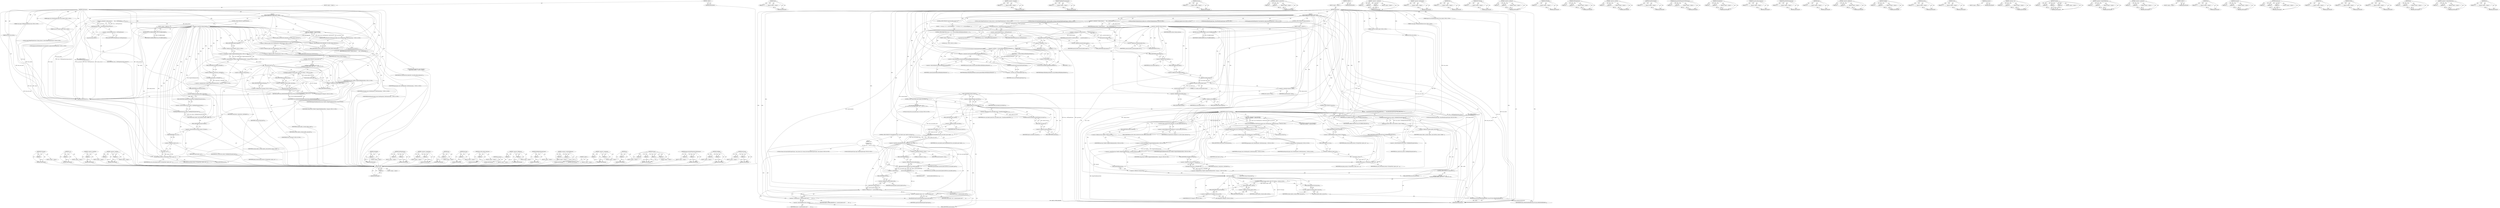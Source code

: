 digraph "get" {
vulnerable_213 [label=<(METHOD,IPC.Message)>];
vulnerable_214 [label=<(PARAM,p1)>];
vulnerable_215 [label=<(BLOCK,&lt;empty&gt;,&lt;empty&gt;)>];
vulnerable_216 [label=<(METHOD_RETURN,ANY)>];
vulnerable_196 [label=<(METHOD,c_str)>];
vulnerable_197 [label=<(PARAM,p1)>];
vulnerable_198 [label=<(BLOCK,&lt;empty&gt;,&lt;empty&gt;)>];
vulnerable_199 [label=<(METHOD_RETURN,ANY)>];
vulnerable_148 [label=<(METHOD,&lt;operator&gt;.logicalNot)>];
vulnerable_149 [label=<(PARAM,p1)>];
vulnerable_150 [label=<(BLOCK,&lt;empty&gt;,&lt;empty&gt;)>];
vulnerable_151 [label=<(METHOD_RETURN,ANY)>];
vulnerable_171 [label=<(METHOD,&lt;operator&gt;.lessThan)>];
vulnerable_172 [label=<(PARAM,p1)>];
vulnerable_173 [label=<(PARAM,p2)>];
vulnerable_174 [label=<(BLOCK,&lt;empty&gt;,&lt;empty&gt;)>];
vulnerable_175 [label=<(METHOD_RETURN,ANY)>];
vulnerable_6 [label=<(METHOD,&lt;global&gt;)<SUB>1</SUB>>];
vulnerable_7 [label=<(BLOCK,&lt;empty&gt;,&lt;empty&gt;)<SUB>1</SUB>>];
vulnerable_8 [label=<(METHOD,OnNavigate)<SUB>1</SUB>>];
vulnerable_9 [label="<(PARAM,ppapi::host::HostMessageContext* host_context)<SUB>2</SUB>>"];
vulnerable_10 [label="<(PARAM,const ppapi::URLRequestInfoData&amp; data)<SUB>3</SUB>>"];
vulnerable_11 [label="<(PARAM,const std::string&amp; target)<SUB>4</SUB>>"];
vulnerable_12 [label=<(PARAM,bool from_user_action)<SUB>5</SUB>>];
vulnerable_13 [label="<(BLOCK,{
  content::PepperPluginInstance* plugin_insta...,{
  content::PepperPluginInstance* plugin_insta...)<SUB>5</SUB>>"];
vulnerable_14 [label="<(LOCAL,content.PepperPluginInstance* plugin_instance: content.PepperPluginInstance*)<SUB>6</SUB>>"];
vulnerable_15 [label=<(&lt;operator&gt;.assignment,* plugin_instance =
      host_-&gt;GetPluginInsta...)<SUB>6</SUB>>];
vulnerable_16 [label=<(IDENTIFIER,plugin_instance,* plugin_instance =
      host_-&gt;GetPluginInsta...)<SUB>6</SUB>>];
vulnerable_17 [label=<(GetPluginInstance,host_-&gt;GetPluginInstance(pp_instance()))<SUB>7</SUB>>];
vulnerable_18 [label=<(&lt;operator&gt;.indirectFieldAccess,host_-&gt;GetPluginInstance)<SUB>7</SUB>>];
vulnerable_19 [label=<(IDENTIFIER,host_,host_-&gt;GetPluginInstance(pp_instance()))<SUB>7</SUB>>];
vulnerable_20 [label=<(FIELD_IDENTIFIER,GetPluginInstance,GetPluginInstance)<SUB>7</SUB>>];
vulnerable_21 [label=<(pp_instance,pp_instance())<SUB>7</SUB>>];
vulnerable_22 [label=<(CONTROL_STRUCTURE,IF,if (!plugin_instance))<SUB>8</SUB>>];
vulnerable_23 [label=<(&lt;operator&gt;.logicalNot,!plugin_instance)<SUB>8</SUB>>];
vulnerable_24 [label=<(IDENTIFIER,plugin_instance,!plugin_instance)<SUB>8</SUB>>];
vulnerable_25 [label=<(BLOCK,&lt;empty&gt;,&lt;empty&gt;)<SUB>9</SUB>>];
vulnerable_26 [label=<(RETURN,return PP_ERROR_FAILED;,return PP_ERROR_FAILED;)<SUB>9</SUB>>];
vulnerable_27 [label=<(IDENTIFIER,PP_ERROR_FAILED,return PP_ERROR_FAILED;)<SUB>9</SUB>>];
vulnerable_28 [label="<(LOCAL,ppapi.proxy.HostDispatcher* host_dispatcher: ppapi.proxy.HostDispatcher*)<SUB>11</SUB>>"];
vulnerable_29 [label="<(&lt;operator&gt;.assignment,* host_dispatcher =
      ppapi::proxy::HostDis...)<SUB>11</SUB>>"];
vulnerable_30 [label="<(IDENTIFIER,host_dispatcher,* host_dispatcher =
      ppapi::proxy::HostDis...)<SUB>11</SUB>>"];
vulnerable_31 [label="<(ppapi.proxy.HostDispatcher.GetForInstance,ppapi::proxy::HostDispatcher::GetForInstance(pp...)<SUB>12</SUB>>"];
vulnerable_32 [label="<(&lt;operator&gt;.fieldAccess,ppapi::proxy::HostDispatcher::GetForInstance)<SUB>12</SUB>>"];
vulnerable_33 [label="<(&lt;operator&gt;.fieldAccess,ppapi::proxy::HostDispatcher)<SUB>12</SUB>>"];
vulnerable_34 [label="<(IDENTIFIER,ppapi,ppapi::proxy::HostDispatcher::GetForInstance(pp...)<SUB>12</SUB>>"];
vulnerable_35 [label="<(&lt;operator&gt;.fieldAccess,proxy::HostDispatcher)<SUB>12</SUB>>"];
vulnerable_36 [label="<(IDENTIFIER,proxy,ppapi::proxy::HostDispatcher::GetForInstance(pp...)<SUB>12</SUB>>"];
vulnerable_37 [label="<(IDENTIFIER,HostDispatcher,ppapi::proxy::HostDispatcher::GetForInstance(pp...)<SUB>12</SUB>>"];
vulnerable_38 [label=<(FIELD_IDENTIFIER,GetForInstance,GetForInstance)<SUB>12</SUB>>];
vulnerable_39 [label=<(pp_instance,pp_instance())<SUB>12</SUB>>];
vulnerable_40 [label=<(set_allow_plugin_reentrancy,host_dispatcher-&gt;set_allow_plugin_reentrancy())<SUB>13</SUB>>];
vulnerable_41 [label=<(&lt;operator&gt;.indirectFieldAccess,host_dispatcher-&gt;set_allow_plugin_reentrancy)<SUB>13</SUB>>];
vulnerable_42 [label=<(IDENTIFIER,host_dispatcher,host_dispatcher-&gt;set_allow_plugin_reentrancy())<SUB>13</SUB>>];
vulnerable_43 [label=<(FIELD_IDENTIFIER,set_allow_plugin_reentrancy,set_allow_plugin_reentrancy)<SUB>13</SUB>>];
vulnerable_44 [label="<(&lt;operator&gt;.assignment,base::WeakPtr&lt;PepperFlashRendererHost&gt; weak_ptr...)<SUB>15</SUB>>"];
vulnerable_45 [label="<(&lt;operator&gt;.greaterThan,base::WeakPtr&lt;PepperFlashRendererHost&gt; weak_ptr)<SUB>15</SUB>>"];
vulnerable_46 [label="<(&lt;operator&gt;.lessThan,base::WeakPtr&lt;PepperFlashRendererHost)<SUB>15</SUB>>"];
vulnerable_47 [label="<(&lt;operator&gt;.fieldAccess,base::WeakPtr)<SUB>15</SUB>>"];
vulnerable_48 [label="<(IDENTIFIER,base,base::WeakPtr&lt;PepperFlashRendererHost)<SUB>15</SUB>>"];
vulnerable_49 [label=<(FIELD_IDENTIFIER,WeakPtr,WeakPtr)<SUB>15</SUB>>];
vulnerable_50 [label="<(IDENTIFIER,PepperFlashRendererHost,base::WeakPtr&lt;PepperFlashRendererHost)<SUB>15</SUB>>"];
vulnerable_51 [label="<(IDENTIFIER,weak_ptr,base::WeakPtr&lt;PepperFlashRendererHost&gt; weak_ptr)<SUB>15</SUB>>"];
vulnerable_52 [label=<(GetWeakPtr,weak_factory_.GetWeakPtr())<SUB>15</SUB>>];
vulnerable_53 [label=<(&lt;operator&gt;.fieldAccess,weak_factory_.GetWeakPtr)<SUB>15</SUB>>];
vulnerable_54 [label=<(IDENTIFIER,weak_factory_,weak_factory_.GetWeakPtr())<SUB>15</SUB>>];
vulnerable_55 [label=<(FIELD_IDENTIFIER,GetWeakPtr,GetWeakPtr)<SUB>15</SUB>>];
vulnerable_56 [label=<(push_back,navigate_replies_.push_back(host_context-&gt;MakeR...)<SUB>16</SUB>>];
vulnerable_57 [label=<(&lt;operator&gt;.fieldAccess,navigate_replies_.push_back)<SUB>16</SUB>>];
vulnerable_58 [label=<(IDENTIFIER,navigate_replies_,navigate_replies_.push_back(host_context-&gt;MakeR...)<SUB>16</SUB>>];
vulnerable_59 [label=<(FIELD_IDENTIFIER,push_back,push_back)<SUB>16</SUB>>];
vulnerable_60 [label=<(MakeReplyMessageContext,host_context-&gt;MakeReplyMessageContext())<SUB>16</SUB>>];
vulnerable_61 [label=<(&lt;operator&gt;.indirectFieldAccess,host_context-&gt;MakeReplyMessageContext)<SUB>16</SUB>>];
vulnerable_62 [label=<(IDENTIFIER,host_context,host_context-&gt;MakeReplyMessageContext())<SUB>16</SUB>>];
vulnerable_63 [label=<(FIELD_IDENTIFIER,MakeReplyMessageContext,MakeReplyMessageContext)<SUB>16</SUB>>];
vulnerable_64 [label=<(Navigate,plugin_instance-&gt;Navigate(data, target.c_str(),...)<SUB>17</SUB>>];
vulnerable_65 [label=<(&lt;operator&gt;.indirectFieldAccess,plugin_instance-&gt;Navigate)<SUB>17</SUB>>];
vulnerable_66 [label=<(IDENTIFIER,plugin_instance,plugin_instance-&gt;Navigate(data, target.c_str(),...)<SUB>17</SUB>>];
vulnerable_67 [label=<(FIELD_IDENTIFIER,Navigate,Navigate)<SUB>17</SUB>>];
vulnerable_68 [label=<(IDENTIFIER,data,plugin_instance-&gt;Navigate(data, target.c_str(),...)<SUB>17</SUB>>];
vulnerable_69 [label=<(c_str,target.c_str())<SUB>17</SUB>>];
vulnerable_70 [label=<(&lt;operator&gt;.fieldAccess,target.c_str)<SUB>17</SUB>>];
vulnerable_71 [label=<(IDENTIFIER,target,target.c_str())<SUB>17</SUB>>];
vulnerable_72 [label=<(FIELD_IDENTIFIER,c_str,c_str)<SUB>17</SUB>>];
vulnerable_73 [label=<(IDENTIFIER,from_user_action,plugin_instance-&gt;Navigate(data, target.c_str(),...)<SUB>17</SUB>>];
vulnerable_74 [label=<(CONTROL_STRUCTURE,IF,if (weak_ptr.get()))<SUB>18</SUB>>];
vulnerable_75 [label=<(get,weak_ptr.get())<SUB>18</SUB>>];
vulnerable_76 [label=<(&lt;operator&gt;.fieldAccess,weak_ptr.get)<SUB>18</SUB>>];
vulnerable_77 [label=<(IDENTIFIER,weak_ptr,weak_ptr.get())<SUB>18</SUB>>];
vulnerable_78 [label=<(FIELD_IDENTIFIER,get,get)<SUB>18</SUB>>];
vulnerable_79 [label="<(BLOCK,{
    SendReply(navigate_replies_.back(), IPC::...,{
    SendReply(navigate_replies_.back(), IPC::...)<SUB>18</SUB>>"];
vulnerable_80 [label="<(SendReply,SendReply(navigate_replies_.back(), IPC::Messag...)<SUB>19</SUB>>"];
vulnerable_81 [label=<(back,navigate_replies_.back())<SUB>19</SUB>>];
vulnerable_82 [label=<(&lt;operator&gt;.fieldAccess,navigate_replies_.back)<SUB>19</SUB>>];
vulnerable_83 [label=<(IDENTIFIER,navigate_replies_,navigate_replies_.back())<SUB>19</SUB>>];
vulnerable_84 [label=<(FIELD_IDENTIFIER,back,back)<SUB>19</SUB>>];
vulnerable_85 [label="<(IPC.Message,IPC::Message())<SUB>19</SUB>>"];
vulnerable_86 [label="<(&lt;operator&gt;.fieldAccess,IPC::Message)<SUB>19</SUB>>"];
vulnerable_87 [label="<(IDENTIFIER,IPC,IPC::Message())<SUB>19</SUB>>"];
vulnerable_88 [label=<(FIELD_IDENTIFIER,Message,Message)<SUB>19</SUB>>];
vulnerable_89 [label=<(pop_back,navigate_replies_.pop_back())<SUB>20</SUB>>];
vulnerable_90 [label=<(&lt;operator&gt;.fieldAccess,navigate_replies_.pop_back)<SUB>20</SUB>>];
vulnerable_91 [label=<(IDENTIFIER,navigate_replies_,navigate_replies_.pop_back())<SUB>20</SUB>>];
vulnerable_92 [label=<(FIELD_IDENTIFIER,pop_back,pop_back)<SUB>20</SUB>>];
vulnerable_93 [label=<(RETURN,return PP_OK_COMPLETIONPENDING;,return PP_OK_COMPLETIONPENDING;)<SUB>23</SUB>>];
vulnerable_94 [label=<(IDENTIFIER,PP_OK_COMPLETIONPENDING,return PP_OK_COMPLETIONPENDING;)<SUB>23</SUB>>];
vulnerable_95 [label=<(METHOD_RETURN,int32_t)<SUB>1</SUB>>];
vulnerable_97 [label=<(METHOD_RETURN,ANY)<SUB>1</SUB>>];
vulnerable_176 [label=<(METHOD,GetWeakPtr)>];
vulnerable_177 [label=<(PARAM,p1)>];
vulnerable_178 [label=<(BLOCK,&lt;empty&gt;,&lt;empty&gt;)>];
vulnerable_179 [label=<(METHOD_RETURN,ANY)>];
vulnerable_135 [label=<(METHOD,GetPluginInstance)>];
vulnerable_136 [label=<(PARAM,p1)>];
vulnerable_137 [label=<(PARAM,p2)>];
vulnerable_138 [label=<(BLOCK,&lt;empty&gt;,&lt;empty&gt;)>];
vulnerable_139 [label=<(METHOD_RETURN,ANY)>];
vulnerable_166 [label=<(METHOD,&lt;operator&gt;.greaterThan)>];
vulnerable_167 [label=<(PARAM,p1)>];
vulnerable_168 [label=<(PARAM,p2)>];
vulnerable_169 [label=<(BLOCK,&lt;empty&gt;,&lt;empty&gt;)>];
vulnerable_170 [label=<(METHOD_RETURN,ANY)>];
vulnerable_209 [label=<(METHOD,back)>];
vulnerable_210 [label=<(PARAM,p1)>];
vulnerable_211 [label=<(BLOCK,&lt;empty&gt;,&lt;empty&gt;)>];
vulnerable_212 [label=<(METHOD_RETURN,ANY)>];
vulnerable_217 [label=<(METHOD,pop_back)>];
vulnerable_218 [label=<(PARAM,p1)>];
vulnerable_219 [label=<(BLOCK,&lt;empty&gt;,&lt;empty&gt;)>];
vulnerable_220 [label=<(METHOD_RETURN,ANY)>];
vulnerable_162 [label=<(METHOD,set_allow_plugin_reentrancy)>];
vulnerable_163 [label=<(PARAM,p1)>];
vulnerable_164 [label=<(BLOCK,&lt;empty&gt;,&lt;empty&gt;)>];
vulnerable_165 [label=<(METHOD_RETURN,ANY)>];
vulnerable_157 [label=<(METHOD,&lt;operator&gt;.fieldAccess)>];
vulnerable_158 [label=<(PARAM,p1)>];
vulnerable_159 [label=<(PARAM,p2)>];
vulnerable_160 [label=<(BLOCK,&lt;empty&gt;,&lt;empty&gt;)>];
vulnerable_161 [label=<(METHOD_RETURN,ANY)>];
vulnerable_145 [label=<(METHOD,pp_instance)>];
vulnerable_146 [label=<(BLOCK,&lt;empty&gt;,&lt;empty&gt;)>];
vulnerable_147 [label=<(METHOD_RETURN,ANY)>];
vulnerable_185 [label=<(METHOD,MakeReplyMessageContext)>];
vulnerable_186 [label=<(PARAM,p1)>];
vulnerable_187 [label=<(BLOCK,&lt;empty&gt;,&lt;empty&gt;)>];
vulnerable_188 [label=<(METHOD_RETURN,ANY)>];
vulnerable_140 [label=<(METHOD,&lt;operator&gt;.indirectFieldAccess)>];
vulnerable_141 [label=<(PARAM,p1)>];
vulnerable_142 [label=<(PARAM,p2)>];
vulnerable_143 [label=<(BLOCK,&lt;empty&gt;,&lt;empty&gt;)>];
vulnerable_144 [label=<(METHOD_RETURN,ANY)>];
vulnerable_130 [label=<(METHOD,&lt;operator&gt;.assignment)>];
vulnerable_131 [label=<(PARAM,p1)>];
vulnerable_132 [label=<(PARAM,p2)>];
vulnerable_133 [label=<(BLOCK,&lt;empty&gt;,&lt;empty&gt;)>];
vulnerable_134 [label=<(METHOD_RETURN,ANY)>];
vulnerable_124 [label=<(METHOD,&lt;global&gt;)<SUB>1</SUB>>];
vulnerable_125 [label=<(BLOCK,&lt;empty&gt;,&lt;empty&gt;)>];
vulnerable_126 [label=<(METHOD_RETURN,ANY)>];
vulnerable_200 [label=<(METHOD,get)>];
vulnerable_201 [label=<(PARAM,p1)>];
vulnerable_202 [label=<(BLOCK,&lt;empty&gt;,&lt;empty&gt;)>];
vulnerable_203 [label=<(METHOD_RETURN,ANY)>];
vulnerable_189 [label=<(METHOD,Navigate)>];
vulnerable_190 [label=<(PARAM,p1)>];
vulnerable_191 [label=<(PARAM,p2)>];
vulnerable_192 [label=<(PARAM,p3)>];
vulnerable_193 [label=<(PARAM,p4)>];
vulnerable_194 [label=<(BLOCK,&lt;empty&gt;,&lt;empty&gt;)>];
vulnerable_195 [label=<(METHOD_RETURN,ANY)>];
vulnerable_152 [label=<(METHOD,ppapi.proxy.HostDispatcher.GetForInstance)>];
vulnerable_153 [label=<(PARAM,p1)>];
vulnerable_154 [label=<(PARAM,p2)>];
vulnerable_155 [label=<(BLOCK,&lt;empty&gt;,&lt;empty&gt;)>];
vulnerable_156 [label=<(METHOD_RETURN,ANY)>];
vulnerable_204 [label=<(METHOD,SendReply)>];
vulnerable_205 [label=<(PARAM,p1)>];
vulnerable_206 [label=<(PARAM,p2)>];
vulnerable_207 [label=<(BLOCK,&lt;empty&gt;,&lt;empty&gt;)>];
vulnerable_208 [label=<(METHOD_RETURN,ANY)>];
vulnerable_180 [label=<(METHOD,push_back)>];
vulnerable_181 [label=<(PARAM,p1)>];
vulnerable_182 [label=<(PARAM,p2)>];
vulnerable_183 [label=<(BLOCK,&lt;empty&gt;,&lt;empty&gt;)>];
vulnerable_184 [label=<(METHOD_RETURN,ANY)>];
fixed_336 [label=<(METHOD,name)>];
fixed_337 [label=<(PARAM,p1)>];
fixed_338 [label=<(BLOCK,&lt;empty&gt;,&lt;empty&gt;)>];
fixed_339 [label=<(METHOD_RETURN,ANY)>];
fixed_320 [label=<(METHOD,begin)>];
fixed_321 [label=<(PARAM,p1)>];
fixed_322 [label=<(BLOCK,&lt;empty&gt;,&lt;empty&gt;)>];
fixed_323 [label=<(METHOD_RETURN,ANY)>];
fixed_274 [label=<(METHOD,&lt;operator&gt;.logicalNot)>];
fixed_275 [label=<(PARAM,p1)>];
fixed_276 [label=<(BLOCK,&lt;empty&gt;,&lt;empty&gt;)>];
fixed_277 [label=<(METHOD_RETURN,ANY)>];
fixed_392 [label=<(METHOD,MakeReplyMessageContext)>];
fixed_393 [label=<(PARAM,p1)>];
fixed_394 [label=<(BLOCK,&lt;empty&gt;,&lt;empty&gt;)>];
fixed_395 [label=<(METHOD_RETURN,ANY)>];
fixed_296 [label=<(METHOD,arraysize)>];
fixed_297 [label=<(PARAM,p1)>];
fixed_298 [label=<(BLOCK,&lt;empty&gt;,&lt;empty&gt;)>];
fixed_299 [label=<(METHOD_RETURN,ANY)>];
fixed_378 [label=<(METHOD,&lt;operator&gt;.greaterThan)>];
fixed_379 [label=<(PARAM,p1)>];
fixed_380 [label=<(PARAM,p2)>];
fixed_381 [label=<(BLOCK,&lt;empty&gt;,&lt;empty&gt;)>];
fixed_382 [label=<(METHOD_RETURN,ANY)>];
fixed_6 [label=<(METHOD,&lt;global&gt;)<SUB>1</SUB>>];
fixed_7 [label=<(BLOCK,&lt;empty&gt;,&lt;empty&gt;)<SUB>1</SUB>>];
fixed_8 [label=<(METHOD,OnNavigate)<SUB>1</SUB>>];
fixed_9 [label="<(PARAM,ppapi::host::HostMessageContext* host_context)<SUB>2</SUB>>"];
fixed_10 [label="<(PARAM,const ppapi::URLRequestInfoData&amp; data)<SUB>3</SUB>>"];
fixed_11 [label="<(PARAM,const std::string&amp; target)<SUB>4</SUB>>"];
fixed_12 [label=<(PARAM,bool from_user_action)<SUB>5</SUB>>];
fixed_13 [label="<(BLOCK,{
  content::PepperPluginInstance* plugin_insta...,{
  content::PepperPluginInstance* plugin_insta...)<SUB>5</SUB>>"];
fixed_14 [label="<(LOCAL,content.PepperPluginInstance* plugin_instance: content.PepperPluginInstance*)<SUB>6</SUB>>"];
fixed_15 [label=<(&lt;operator&gt;.assignment,* plugin_instance =
      host_-&gt;GetPluginInsta...)<SUB>6</SUB>>];
fixed_16 [label=<(IDENTIFIER,plugin_instance,* plugin_instance =
      host_-&gt;GetPluginInsta...)<SUB>6</SUB>>];
fixed_17 [label=<(GetPluginInstance,host_-&gt;GetPluginInstance(pp_instance()))<SUB>7</SUB>>];
fixed_18 [label=<(&lt;operator&gt;.indirectFieldAccess,host_-&gt;GetPluginInstance)<SUB>7</SUB>>];
fixed_19 [label=<(IDENTIFIER,host_,host_-&gt;GetPluginInstance(pp_instance()))<SUB>7</SUB>>];
fixed_20 [label=<(FIELD_IDENTIFIER,GetPluginInstance,GetPluginInstance)<SUB>7</SUB>>];
fixed_21 [label=<(pp_instance,pp_instance())<SUB>7</SUB>>];
fixed_22 [label=<(CONTROL_STRUCTURE,IF,if (!plugin_instance))<SUB>8</SUB>>];
fixed_23 [label=<(&lt;operator&gt;.logicalNot,!plugin_instance)<SUB>8</SUB>>];
fixed_24 [label=<(IDENTIFIER,plugin_instance,!plugin_instance)<SUB>8</SUB>>];
fixed_25 [label=<(BLOCK,&lt;empty&gt;,&lt;empty&gt;)<SUB>9</SUB>>];
fixed_26 [label=<(RETURN,return PP_ERROR_FAILED;,return PP_ERROR_FAILED;)<SUB>9</SUB>>];
fixed_27 [label=<(IDENTIFIER,PP_ERROR_FAILED,return PP_ERROR_FAILED;)<SUB>9</SUB>>];
fixed_28 [label="<(LOCAL,std.map&lt;std.string,FlashNavigateUsage&gt; rejected_headers: std.map&lt;std.string,FlashNavigateUsage&gt;)<SUB>11</SUB>>"];
fixed_29 [label=<(&lt;operator&gt;.assignment,&amp; rejected_headers =
      g_rejected_headers.G...)<SUB>11</SUB>>];
fixed_30 [label=<(IDENTIFIER,rejected_headers,&amp; rejected_headers =
      g_rejected_headers.G...)<SUB>11</SUB>>];
fixed_31 [label=<(Get,g_rejected_headers.Get())<SUB>12</SUB>>];
fixed_32 [label=<(&lt;operator&gt;.fieldAccess,g_rejected_headers.Get)<SUB>12</SUB>>];
fixed_33 [label=<(IDENTIFIER,g_rejected_headers,g_rejected_headers.Get())<SUB>12</SUB>>];
fixed_34 [label=<(FIELD_IDENTIFIER,Get,Get)<SUB>12</SUB>>];
fixed_35 [label=<(CONTROL_STRUCTURE,IF,if (rejected_headers.empty()))<SUB>13</SUB>>];
fixed_36 [label=<(empty,rejected_headers.empty())<SUB>13</SUB>>];
fixed_37 [label=<(&lt;operator&gt;.fieldAccess,rejected_headers.empty)<SUB>13</SUB>>];
fixed_38 [label=<(IDENTIFIER,rejected_headers,rejected_headers.empty())<SUB>13</SUB>>];
fixed_39 [label=<(FIELD_IDENTIFIER,empty,empty)<SUB>13</SUB>>];
fixed_40 [label=<(BLOCK,{
    for (size_t i = 0; i &lt; arraysize(kRejecte...,{
    for (size_t i = 0; i &lt; arraysize(kRejecte...)<SUB>13</SUB>>];
fixed_41 [label=<(CONTROL_STRUCTURE,FOR,for (size_t i = 0;i &lt; arraysize(kRejectedHttpRequestHeaders);++i))<SUB>14</SUB>>];
fixed_42 [label=<(BLOCK,&lt;empty&gt;,&lt;empty&gt;)<SUB>14</SUB>>];
fixed_43 [label="<(LOCAL,size_t i: size_t)<SUB>14</SUB>>"];
fixed_44 [label=<(&lt;operator&gt;.assignment,i = 0)<SUB>14</SUB>>];
fixed_45 [label=<(IDENTIFIER,i,i = 0)<SUB>14</SUB>>];
fixed_46 [label=<(LITERAL,0,i = 0)<SUB>14</SUB>>];
fixed_47 [label=<(&lt;operator&gt;.lessThan,i &lt; arraysize(kRejectedHttpRequestHeaders))<SUB>14</SUB>>];
fixed_48 [label=<(IDENTIFIER,i,i &lt; arraysize(kRejectedHttpRequestHeaders))<SUB>14</SUB>>];
fixed_49 [label=<(arraysize,arraysize(kRejectedHttpRequestHeaders))<SUB>14</SUB>>];
fixed_50 [label=<(IDENTIFIER,kRejectedHttpRequestHeaders,arraysize(kRejectedHttpRequestHeaders))<SUB>14</SUB>>];
fixed_51 [label=<(&lt;operator&gt;.preIncrement,++i)<SUB>14</SUB>>];
fixed_52 [label=<(IDENTIFIER,i,++i)<SUB>14</SUB>>];
fixed_53 [label=<(&lt;operator&gt;.assignment,rejected_headers[kRejectedHttpRequestHeaders[i]...)<SUB>15</SUB>>];
fixed_54 [label=<(&lt;operator&gt;.indirectIndexAccess,rejected_headers[kRejectedHttpRequestHeaders[i]])<SUB>15</SUB>>];
fixed_55 [label=<(IDENTIFIER,rejected_headers,rejected_headers[kRejectedHttpRequestHeaders[i]...)<SUB>15</SUB>>];
fixed_56 [label=<(&lt;operator&gt;.indirectIndexAccess,kRejectedHttpRequestHeaders[i])<SUB>15</SUB>>];
fixed_57 [label=<(IDENTIFIER,kRejectedHttpRequestHeaders,rejected_headers[kRejectedHttpRequestHeaders[i]...)<SUB>15</SUB>>];
fixed_58 [label=<(IDENTIFIER,i,rejected_headers[kRejectedHttpRequestHeaders[i]...)<SUB>15</SUB>>];
fixed_59 [label=<(&lt;operator&gt;.cast,static_cast&lt;FlashNavigateUsage&gt;(i))<SUB>16</SUB>>];
fixed_60 [label=<(UNKNOWN,FlashNavigateUsage,FlashNavigateUsage)<SUB>16</SUB>>];
fixed_61 [label=<(IDENTIFIER,i,static_cast&lt;FlashNavigateUsage&gt;(i))<SUB>16</SUB>>];
fixed_62 [label="<(LOCAL,net.HttpUtil.HeadersIterator header_iter: net.HttpUtil.HeadersIterator)<SUB>19</SUB>>"];
fixed_63 [label=<(header_iter,header_iter(data.headers.begin(),
             ...)<SUB>19</SUB>>];
fixed_64 [label=<(begin,data.headers.begin())<SUB>19</SUB>>];
fixed_65 [label=<(&lt;operator&gt;.fieldAccess,data.headers.begin)<SUB>19</SUB>>];
fixed_66 [label=<(&lt;operator&gt;.fieldAccess,data.headers)<SUB>19</SUB>>];
fixed_67 [label=<(IDENTIFIER,data,data.headers.begin())<SUB>19</SUB>>];
fixed_68 [label=<(FIELD_IDENTIFIER,headers,headers)<SUB>19</SUB>>];
fixed_69 [label=<(FIELD_IDENTIFIER,begin,begin)<SUB>19</SUB>>];
fixed_70 [label=<(end,data.headers.end())<SUB>20</SUB>>];
fixed_71 [label=<(&lt;operator&gt;.fieldAccess,data.headers.end)<SUB>20</SUB>>];
fixed_72 [label=<(&lt;operator&gt;.fieldAccess,data.headers)<SUB>20</SUB>>];
fixed_73 [label=<(IDENTIFIER,data,data.headers.end())<SUB>20</SUB>>];
fixed_74 [label=<(FIELD_IDENTIFIER,headers,headers)<SUB>20</SUB>>];
fixed_75 [label=<(FIELD_IDENTIFIER,end,end)<SUB>20</SUB>>];
fixed_76 [label=<(LITERAL,&quot;\n\r&quot;,header_iter(data.headers.begin(),
             ...)<SUB>21</SUB>>];
fixed_77 [label="<(LOCAL,bool rejected: bool)<SUB>22</SUB>>"];
fixed_78 [label=<(&lt;operator&gt;.assignment,rejected = false)<SUB>22</SUB>>];
fixed_79 [label=<(IDENTIFIER,rejected,rejected = false)<SUB>22</SUB>>];
fixed_80 [label=<(LITERAL,false,rejected = false)<SUB>22</SUB>>];
fixed_81 [label=<(CONTROL_STRUCTURE,WHILE,while (header_iter.GetNext()))<SUB>23</SUB>>];
fixed_82 [label=<(GetNext,header_iter.GetNext())<SUB>23</SUB>>];
fixed_83 [label=<(&lt;operator&gt;.fieldAccess,header_iter.GetNext)<SUB>23</SUB>>];
fixed_84 [label=<(IDENTIFIER,header_iter,header_iter.GetNext())<SUB>23</SUB>>];
fixed_85 [label=<(FIELD_IDENTIFIER,GetNext,GetNext)<SUB>23</SUB>>];
fixed_86 [label="<(BLOCK,{
    std::string lower_case_header_name = Stri...,{
    std::string lower_case_header_name = Stri...)<SUB>23</SUB>>"];
fixed_87 [label="<(LOCAL,std.string lower_case_header_name: std.string)<SUB>24</SUB>>"];
fixed_88 [label=<(&lt;operator&gt;.assignment,lower_case_header_name = StringToLowerASCII(hea...)<SUB>24</SUB>>];
fixed_89 [label=<(IDENTIFIER,lower_case_header_name,lower_case_header_name = StringToLowerASCII(hea...)<SUB>24</SUB>>];
fixed_90 [label=<(StringToLowerASCII,StringToLowerASCII(header_iter.name()))<SUB>24</SUB>>];
fixed_91 [label=<(name,header_iter.name())<SUB>24</SUB>>];
fixed_92 [label=<(&lt;operator&gt;.fieldAccess,header_iter.name)<SUB>24</SUB>>];
fixed_93 [label=<(IDENTIFIER,header_iter,header_iter.name())<SUB>24</SUB>>];
fixed_94 [label=<(FIELD_IDENTIFIER,name,name)<SUB>24</SUB>>];
fixed_95 [label=<(CONTROL_STRUCTURE,IF,if (!IsSimpleHeader(lower_case_header_name, header_iter.values())))<SUB>25</SUB>>];
fixed_96 [label=<(&lt;operator&gt;.logicalNot,!IsSimpleHeader(lower_case_header_name, header_...)<SUB>25</SUB>>];
fixed_97 [label=<(IsSimpleHeader,IsSimpleHeader(lower_case_header_name, header_i...)<SUB>25</SUB>>];
fixed_98 [label=<(IDENTIFIER,lower_case_header_name,IsSimpleHeader(lower_case_header_name, header_i...)<SUB>25</SUB>>];
fixed_99 [label=<(values,header_iter.values())<SUB>25</SUB>>];
fixed_100 [label=<(&lt;operator&gt;.fieldAccess,header_iter.values)<SUB>25</SUB>>];
fixed_101 [label=<(IDENTIFIER,header_iter,header_iter.values())<SUB>25</SUB>>];
fixed_102 [label=<(FIELD_IDENTIFIER,values,values)<SUB>25</SUB>>];
fixed_103 [label="<(BLOCK,{
      rejected = true;

      std::map&lt;std::s...,{
      rejected = true;

      std::map&lt;std::s...)<SUB>25</SUB>>"];
fixed_104 [label=<(&lt;operator&gt;.assignment,rejected = true)<SUB>26</SUB>>];
fixed_105 [label=<(IDENTIFIER,rejected,rejected = true)<SUB>26</SUB>>];
fixed_106 [label=<(LITERAL,true,rejected = true)<SUB>26</SUB>>];
fixed_107 [label="<(LOCAL,std.map&lt;std.string,FlashNavigateUsage&gt;.const_iterator iter: std.map&lt;std.string,FlashNavigateUsage&gt;.const_iterator)<SUB>28</SUB>>"];
fixed_108 [label=<(&lt;operator&gt;.assignment,iter =
          rejected_headers.find(lower_ca...)<SUB>28</SUB>>];
fixed_109 [label=<(IDENTIFIER,iter,iter =
          rejected_headers.find(lower_ca...)<SUB>28</SUB>>];
fixed_110 [label=<(find,rejected_headers.find(lower_case_header_name))<SUB>29</SUB>>];
fixed_111 [label=<(&lt;operator&gt;.fieldAccess,rejected_headers.find)<SUB>29</SUB>>];
fixed_112 [label=<(IDENTIFIER,rejected_headers,rejected_headers.find(lower_case_header_name))<SUB>29</SUB>>];
fixed_113 [label=<(FIELD_IDENTIFIER,find,find)<SUB>29</SUB>>];
fixed_114 [label=<(IDENTIFIER,lower_case_header_name,rejected_headers.find(lower_case_header_name))<SUB>29</SUB>>];
fixed_115 [label="<(LOCAL,FlashNavigateUsage usage: FlashNavigateUsage)<SUB>30</SUB>>"];
fixed_116 [label=<(&lt;operator&gt;.assignment,usage = iter != rejected_headers.end() ?
      ...)<SUB>30</SUB>>];
fixed_117 [label=<(IDENTIFIER,usage,usage = iter != rejected_headers.end() ?
      ...)<SUB>30</SUB>>];
fixed_118 [label=<(&lt;operator&gt;.conditional,iter != rejected_headers.end() ?
          iter...)<SUB>30</SUB>>];
fixed_119 [label=<(&lt;operator&gt;.notEquals,iter != rejected_headers.end())<SUB>30</SUB>>];
fixed_120 [label=<(IDENTIFIER,iter,iter != rejected_headers.end())<SUB>30</SUB>>];
fixed_121 [label=<(end,rejected_headers.end())<SUB>30</SUB>>];
fixed_122 [label=<(&lt;operator&gt;.fieldAccess,rejected_headers.end)<SUB>30</SUB>>];
fixed_123 [label=<(IDENTIFIER,rejected_headers,rejected_headers.end())<SUB>30</SUB>>];
fixed_124 [label=<(FIELD_IDENTIFIER,end,end)<SUB>30</SUB>>];
fixed_125 [label=<(&lt;operator&gt;.indirectFieldAccess,iter-&gt;second)<SUB>31</SUB>>];
fixed_126 [label=<(IDENTIFIER,iter,iter != rejected_headers.end() ?
          iter...)<SUB>31</SUB>>];
fixed_127 [label=<(FIELD_IDENTIFIER,second,second)<SUB>31</SUB>>];
fixed_128 [label=<(IDENTIFIER,REJECT_OTHER_HEADERS,iter != rejected_headers.end() ?
          iter...)<SUB>31</SUB>>];
fixed_129 [label=<(RecordFlashNavigateUsage,RecordFlashNavigateUsage(usage))<SUB>32</SUB>>];
fixed_130 [label=<(IDENTIFIER,usage,RecordFlashNavigateUsage(usage))<SUB>32</SUB>>];
fixed_131 [label="<(LOCAL,RecordFlashNavigateUsage : RecordFlashNavigateUsage)<SUB>36</SUB>>"];
fixed_132 [label=<(CONTROL_STRUCTURE,IF,if (rejected))<SUB>37</SUB>>];
fixed_133 [label=<(IDENTIFIER,rejected,if (rejected))<SUB>37</SUB>>];
fixed_134 [label=<(BLOCK,{
    RecordFlashNavigateUsage(TOTAL_REJECTED_N...,{
    RecordFlashNavigateUsage(TOTAL_REJECTED_N...)<SUB>37</SUB>>];
fixed_135 [label="<(LOCAL,RecordFlashNavigateUsage : RecordFlashNavigateUsage)<SUB>38</SUB>>"];
fixed_136 [label=<(RETURN,return PP_ERROR_NOACCESS;,return PP_ERROR_NOACCESS;)<SUB>39</SUB>>];
fixed_137 [label=<(IDENTIFIER,PP_ERROR_NOACCESS,return PP_ERROR_NOACCESS;)<SUB>39</SUB>>];
fixed_138 [label="<(LOCAL,ppapi.proxy.HostDispatcher* host_dispatcher: ppapi.proxy.HostDispatcher*)<SUB>42</SUB>>"];
fixed_139 [label="<(&lt;operator&gt;.assignment,* host_dispatcher =
      ppapi::proxy::HostDis...)<SUB>42</SUB>>"];
fixed_140 [label="<(IDENTIFIER,host_dispatcher,* host_dispatcher =
      ppapi::proxy::HostDis...)<SUB>42</SUB>>"];
fixed_141 [label="<(ppapi.proxy.HostDispatcher.GetForInstance,ppapi::proxy::HostDispatcher::GetForInstance(pp...)<SUB>43</SUB>>"];
fixed_142 [label="<(&lt;operator&gt;.fieldAccess,ppapi::proxy::HostDispatcher::GetForInstance)<SUB>43</SUB>>"];
fixed_143 [label="<(&lt;operator&gt;.fieldAccess,ppapi::proxy::HostDispatcher)<SUB>43</SUB>>"];
fixed_144 [label="<(IDENTIFIER,ppapi,ppapi::proxy::HostDispatcher::GetForInstance(pp...)<SUB>43</SUB>>"];
fixed_145 [label="<(&lt;operator&gt;.fieldAccess,proxy::HostDispatcher)<SUB>43</SUB>>"];
fixed_146 [label="<(IDENTIFIER,proxy,ppapi::proxy::HostDispatcher::GetForInstance(pp...)<SUB>43</SUB>>"];
fixed_147 [label="<(IDENTIFIER,HostDispatcher,ppapi::proxy::HostDispatcher::GetForInstance(pp...)<SUB>43</SUB>>"];
fixed_148 [label=<(FIELD_IDENTIFIER,GetForInstance,GetForInstance)<SUB>43</SUB>>];
fixed_149 [label=<(pp_instance,pp_instance())<SUB>43</SUB>>];
fixed_150 [label=<(set_allow_plugin_reentrancy,host_dispatcher-&gt;set_allow_plugin_reentrancy())<SUB>44</SUB>>];
fixed_151 [label=<(&lt;operator&gt;.indirectFieldAccess,host_dispatcher-&gt;set_allow_plugin_reentrancy)<SUB>44</SUB>>];
fixed_152 [label=<(IDENTIFIER,host_dispatcher,host_dispatcher-&gt;set_allow_plugin_reentrancy())<SUB>44</SUB>>];
fixed_153 [label=<(FIELD_IDENTIFIER,set_allow_plugin_reentrancy,set_allow_plugin_reentrancy)<SUB>44</SUB>>];
fixed_154 [label="<(&lt;operator&gt;.assignment,base::WeakPtr&lt;PepperFlashRendererHost&gt; weak_ptr...)<SUB>46</SUB>>"];
fixed_155 [label="<(&lt;operator&gt;.greaterThan,base::WeakPtr&lt;PepperFlashRendererHost&gt; weak_ptr)<SUB>46</SUB>>"];
fixed_156 [label="<(&lt;operator&gt;.lessThan,base::WeakPtr&lt;PepperFlashRendererHost)<SUB>46</SUB>>"];
fixed_157 [label="<(&lt;operator&gt;.fieldAccess,base::WeakPtr)<SUB>46</SUB>>"];
fixed_158 [label="<(IDENTIFIER,base,base::WeakPtr&lt;PepperFlashRendererHost)<SUB>46</SUB>>"];
fixed_159 [label=<(FIELD_IDENTIFIER,WeakPtr,WeakPtr)<SUB>46</SUB>>];
fixed_160 [label="<(IDENTIFIER,PepperFlashRendererHost,base::WeakPtr&lt;PepperFlashRendererHost)<SUB>46</SUB>>"];
fixed_161 [label="<(IDENTIFIER,weak_ptr,base::WeakPtr&lt;PepperFlashRendererHost&gt; weak_ptr)<SUB>46</SUB>>"];
fixed_162 [label=<(GetWeakPtr,weak_factory_.GetWeakPtr())<SUB>46</SUB>>];
fixed_163 [label=<(&lt;operator&gt;.fieldAccess,weak_factory_.GetWeakPtr)<SUB>46</SUB>>];
fixed_164 [label=<(IDENTIFIER,weak_factory_,weak_factory_.GetWeakPtr())<SUB>46</SUB>>];
fixed_165 [label=<(FIELD_IDENTIFIER,GetWeakPtr,GetWeakPtr)<SUB>46</SUB>>];
fixed_166 [label=<(push_back,navigate_replies_.push_back(host_context-&gt;MakeR...)<SUB>47</SUB>>];
fixed_167 [label=<(&lt;operator&gt;.fieldAccess,navigate_replies_.push_back)<SUB>47</SUB>>];
fixed_168 [label=<(IDENTIFIER,navigate_replies_,navigate_replies_.push_back(host_context-&gt;MakeR...)<SUB>47</SUB>>];
fixed_169 [label=<(FIELD_IDENTIFIER,push_back,push_back)<SUB>47</SUB>>];
fixed_170 [label=<(MakeReplyMessageContext,host_context-&gt;MakeReplyMessageContext())<SUB>47</SUB>>];
fixed_171 [label=<(&lt;operator&gt;.indirectFieldAccess,host_context-&gt;MakeReplyMessageContext)<SUB>47</SUB>>];
fixed_172 [label=<(IDENTIFIER,host_context,host_context-&gt;MakeReplyMessageContext())<SUB>47</SUB>>];
fixed_173 [label=<(FIELD_IDENTIFIER,MakeReplyMessageContext,MakeReplyMessageContext)<SUB>47</SUB>>];
fixed_174 [label=<(Navigate,plugin_instance-&gt;Navigate(data, target.c_str(),...)<SUB>48</SUB>>];
fixed_175 [label=<(&lt;operator&gt;.indirectFieldAccess,plugin_instance-&gt;Navigate)<SUB>48</SUB>>];
fixed_176 [label=<(IDENTIFIER,plugin_instance,plugin_instance-&gt;Navigate(data, target.c_str(),...)<SUB>48</SUB>>];
fixed_177 [label=<(FIELD_IDENTIFIER,Navigate,Navigate)<SUB>48</SUB>>];
fixed_178 [label=<(IDENTIFIER,data,plugin_instance-&gt;Navigate(data, target.c_str(),...)<SUB>48</SUB>>];
fixed_179 [label=<(c_str,target.c_str())<SUB>48</SUB>>];
fixed_180 [label=<(&lt;operator&gt;.fieldAccess,target.c_str)<SUB>48</SUB>>];
fixed_181 [label=<(IDENTIFIER,target,target.c_str())<SUB>48</SUB>>];
fixed_182 [label=<(FIELD_IDENTIFIER,c_str,c_str)<SUB>48</SUB>>];
fixed_183 [label=<(IDENTIFIER,from_user_action,plugin_instance-&gt;Navigate(data, target.c_str(),...)<SUB>48</SUB>>];
fixed_184 [label=<(CONTROL_STRUCTURE,IF,if (weak_ptr.get()))<SUB>49</SUB>>];
fixed_185 [label=<(get,weak_ptr.get())<SUB>49</SUB>>];
fixed_186 [label=<(&lt;operator&gt;.fieldAccess,weak_ptr.get)<SUB>49</SUB>>];
fixed_187 [label=<(IDENTIFIER,weak_ptr,weak_ptr.get())<SUB>49</SUB>>];
fixed_188 [label=<(FIELD_IDENTIFIER,get,get)<SUB>49</SUB>>];
fixed_189 [label="<(BLOCK,{
    SendReply(navigate_replies_.back(), IPC::...,{
    SendReply(navigate_replies_.back(), IPC::...)<SUB>49</SUB>>"];
fixed_190 [label="<(SendReply,SendReply(navigate_replies_.back(), IPC::Messag...)<SUB>50</SUB>>"];
fixed_191 [label=<(back,navigate_replies_.back())<SUB>50</SUB>>];
fixed_192 [label=<(&lt;operator&gt;.fieldAccess,navigate_replies_.back)<SUB>50</SUB>>];
fixed_193 [label=<(IDENTIFIER,navigate_replies_,navigate_replies_.back())<SUB>50</SUB>>];
fixed_194 [label=<(FIELD_IDENTIFIER,back,back)<SUB>50</SUB>>];
fixed_195 [label="<(IPC.Message,IPC::Message())<SUB>50</SUB>>"];
fixed_196 [label="<(&lt;operator&gt;.fieldAccess,IPC::Message)<SUB>50</SUB>>"];
fixed_197 [label="<(IDENTIFIER,IPC,IPC::Message())<SUB>50</SUB>>"];
fixed_198 [label=<(FIELD_IDENTIFIER,Message,Message)<SUB>50</SUB>>];
fixed_199 [label=<(pop_back,navigate_replies_.pop_back())<SUB>51</SUB>>];
fixed_200 [label=<(&lt;operator&gt;.fieldAccess,navigate_replies_.pop_back)<SUB>51</SUB>>];
fixed_201 [label=<(IDENTIFIER,navigate_replies_,navigate_replies_.pop_back())<SUB>51</SUB>>];
fixed_202 [label=<(FIELD_IDENTIFIER,pop_back,pop_back)<SUB>51</SUB>>];
fixed_203 [label=<(RETURN,return PP_OK_COMPLETIONPENDING;,return PP_OK_COMPLETIONPENDING;)<SUB>54</SUB>>];
fixed_204 [label=<(IDENTIFIER,PP_OK_COMPLETIONPENDING,return PP_OK_COMPLETIONPENDING;)<SUB>54</SUB>>];
fixed_205 [label=<(METHOD_RETURN,int32_t)<SUB>1</SUB>>];
fixed_207 [label=<(METHOD_RETURN,ANY)<SUB>1</SUB>>];
fixed_354 [label=<(METHOD,&lt;operator&gt;.conditional)>];
fixed_355 [label=<(PARAM,p1)>];
fixed_356 [label=<(PARAM,p2)>];
fixed_357 [label=<(PARAM,p3)>];
fixed_358 [label=<(BLOCK,&lt;empty&gt;,&lt;empty&gt;)>];
fixed_359 [label=<(METHOD_RETURN,ANY)>];
fixed_300 [label=<(METHOD,&lt;operator&gt;.preIncrement)>];
fixed_301 [label=<(PARAM,p1)>];
fixed_302 [label=<(BLOCK,&lt;empty&gt;,&lt;empty&gt;)>];
fixed_303 [label=<(METHOD_RETURN,ANY)>];
fixed_416 [label=<(METHOD,back)>];
fixed_417 [label=<(PARAM,p1)>];
fixed_418 [label=<(BLOCK,&lt;empty&gt;,&lt;empty&gt;)>];
fixed_419 [label=<(METHOD_RETURN,ANY)>];
fixed_420 [label=<(METHOD,IPC.Message)>];
fixed_421 [label=<(PARAM,p1)>];
fixed_422 [label=<(BLOCK,&lt;empty&gt;,&lt;empty&gt;)>];
fixed_423 [label=<(METHOD_RETURN,ANY)>];
fixed_360 [label=<(METHOD,&lt;operator&gt;.notEquals)>];
fixed_361 [label=<(PARAM,p1)>];
fixed_362 [label=<(PARAM,p2)>];
fixed_363 [label=<(BLOCK,&lt;empty&gt;,&lt;empty&gt;)>];
fixed_364 [label=<(METHOD_RETURN,ANY)>];
fixed_383 [label=<(METHOD,GetWeakPtr)>];
fixed_384 [label=<(PARAM,p1)>];
fixed_385 [label=<(BLOCK,&lt;empty&gt;,&lt;empty&gt;)>];
fixed_386 [label=<(METHOD_RETURN,ANY)>];
fixed_261 [label=<(METHOD,GetPluginInstance)>];
fixed_262 [label=<(PARAM,p1)>];
fixed_263 [label=<(PARAM,p2)>];
fixed_264 [label=<(BLOCK,&lt;empty&gt;,&lt;empty&gt;)>];
fixed_265 [label=<(METHOD_RETURN,ANY)>];
fixed_291 [label=<(METHOD,&lt;operator&gt;.lessThan)>];
fixed_292 [label=<(PARAM,p1)>];
fixed_293 [label=<(PARAM,p2)>];
fixed_294 [label=<(BLOCK,&lt;empty&gt;,&lt;empty&gt;)>];
fixed_295 [label=<(METHOD_RETURN,ANY)>];
fixed_332 [label=<(METHOD,StringToLowerASCII)>];
fixed_333 [label=<(PARAM,p1)>];
fixed_334 [label=<(BLOCK,&lt;empty&gt;,&lt;empty&gt;)>];
fixed_335 [label=<(METHOD_RETURN,ANY)>];
fixed_369 [label=<(METHOD,ppapi.proxy.HostDispatcher.GetForInstance)>];
fixed_370 [label=<(PARAM,p1)>];
fixed_371 [label=<(PARAM,p2)>];
fixed_372 [label=<(BLOCK,&lt;empty&gt;,&lt;empty&gt;)>];
fixed_373 [label=<(METHOD_RETURN,ANY)>];
fixed_340 [label=<(METHOD,IsSimpleHeader)>];
fixed_341 [label=<(PARAM,p1)>];
fixed_342 [label=<(PARAM,p2)>];
fixed_343 [label=<(BLOCK,&lt;empty&gt;,&lt;empty&gt;)>];
fixed_344 [label=<(METHOD_RETURN,ANY)>];
fixed_374 [label=<(METHOD,set_allow_plugin_reentrancy)>];
fixed_375 [label=<(PARAM,p1)>];
fixed_376 [label=<(BLOCK,&lt;empty&gt;,&lt;empty&gt;)>];
fixed_377 [label=<(METHOD_RETURN,ANY)>];
fixed_365 [label=<(METHOD,RecordFlashNavigateUsage)>];
fixed_366 [label=<(PARAM,p1)>];
fixed_367 [label=<(BLOCK,&lt;empty&gt;,&lt;empty&gt;)>];
fixed_368 [label=<(METHOD_RETURN,ANY)>];
fixed_287 [label=<(METHOD,empty)>];
fixed_288 [label=<(PARAM,p1)>];
fixed_289 [label=<(BLOCK,&lt;empty&gt;,&lt;empty&gt;)>];
fixed_290 [label=<(METHOD_RETURN,ANY)>];
fixed_282 [label=<(METHOD,&lt;operator&gt;.fieldAccess)>];
fixed_283 [label=<(PARAM,p1)>];
fixed_284 [label=<(PARAM,p2)>];
fixed_285 [label=<(BLOCK,&lt;empty&gt;,&lt;empty&gt;)>];
fixed_286 [label=<(METHOD_RETURN,ANY)>];
fixed_411 [label=<(METHOD,SendReply)>];
fixed_412 [label=<(PARAM,p1)>];
fixed_413 [label=<(PARAM,p2)>];
fixed_414 [label=<(BLOCK,&lt;empty&gt;,&lt;empty&gt;)>];
fixed_415 [label=<(METHOD_RETURN,ANY)>];
fixed_424 [label=<(METHOD,pop_back)>];
fixed_425 [label=<(PARAM,p1)>];
fixed_426 [label=<(BLOCK,&lt;empty&gt;,&lt;empty&gt;)>];
fixed_427 [label=<(METHOD_RETURN,ANY)>];
fixed_345 [label=<(METHOD,values)>];
fixed_346 [label=<(PARAM,p1)>];
fixed_347 [label=<(BLOCK,&lt;empty&gt;,&lt;empty&gt;)>];
fixed_348 [label=<(METHOD_RETURN,ANY)>];
fixed_271 [label=<(METHOD,pp_instance)>];
fixed_272 [label=<(BLOCK,&lt;empty&gt;,&lt;empty&gt;)>];
fixed_273 [label=<(METHOD_RETURN,ANY)>];
fixed_309 [label=<(METHOD,&lt;operator&gt;.cast)>];
fixed_310 [label=<(PARAM,p1)>];
fixed_311 [label=<(PARAM,p2)>];
fixed_312 [label=<(BLOCK,&lt;empty&gt;,&lt;empty&gt;)>];
fixed_313 [label=<(METHOD_RETURN,ANY)>];
fixed_396 [label=<(METHOD,Navigate)>];
fixed_397 [label=<(PARAM,p1)>];
fixed_398 [label=<(PARAM,p2)>];
fixed_399 [label=<(PARAM,p3)>];
fixed_400 [label=<(PARAM,p4)>];
fixed_401 [label=<(BLOCK,&lt;empty&gt;,&lt;empty&gt;)>];
fixed_402 [label=<(METHOD_RETURN,ANY)>];
fixed_266 [label=<(METHOD,&lt;operator&gt;.indirectFieldAccess)>];
fixed_267 [label=<(PARAM,p1)>];
fixed_268 [label=<(PARAM,p2)>];
fixed_269 [label=<(BLOCK,&lt;empty&gt;,&lt;empty&gt;)>];
fixed_270 [label=<(METHOD_RETURN,ANY)>];
fixed_256 [label=<(METHOD,&lt;operator&gt;.assignment)>];
fixed_257 [label=<(PARAM,p1)>];
fixed_258 [label=<(PARAM,p2)>];
fixed_259 [label=<(BLOCK,&lt;empty&gt;,&lt;empty&gt;)>];
fixed_260 [label=<(METHOD_RETURN,ANY)>];
fixed_250 [label=<(METHOD,&lt;global&gt;)<SUB>1</SUB>>];
fixed_251 [label=<(BLOCK,&lt;empty&gt;,&lt;empty&gt;)>];
fixed_252 [label=<(METHOD_RETURN,ANY)>];
fixed_324 [label=<(METHOD,end)>];
fixed_325 [label=<(PARAM,p1)>];
fixed_326 [label=<(BLOCK,&lt;empty&gt;,&lt;empty&gt;)>];
fixed_327 [label=<(METHOD_RETURN,ANY)>];
fixed_387 [label=<(METHOD,push_back)>];
fixed_388 [label=<(PARAM,p1)>];
fixed_389 [label=<(PARAM,p2)>];
fixed_390 [label=<(BLOCK,&lt;empty&gt;,&lt;empty&gt;)>];
fixed_391 [label=<(METHOD_RETURN,ANY)>];
fixed_314 [label=<(METHOD,header_iter)>];
fixed_315 [label=<(PARAM,p1)>];
fixed_316 [label=<(PARAM,p2)>];
fixed_317 [label=<(PARAM,p3)>];
fixed_318 [label=<(BLOCK,&lt;empty&gt;,&lt;empty&gt;)>];
fixed_319 [label=<(METHOD_RETURN,ANY)>];
fixed_278 [label=<(METHOD,Get)>];
fixed_279 [label=<(PARAM,p1)>];
fixed_280 [label=<(BLOCK,&lt;empty&gt;,&lt;empty&gt;)>];
fixed_281 [label=<(METHOD_RETURN,ANY)>];
fixed_328 [label=<(METHOD,GetNext)>];
fixed_329 [label=<(PARAM,p1)>];
fixed_330 [label=<(BLOCK,&lt;empty&gt;,&lt;empty&gt;)>];
fixed_331 [label=<(METHOD_RETURN,ANY)>];
fixed_403 [label=<(METHOD,c_str)>];
fixed_404 [label=<(PARAM,p1)>];
fixed_405 [label=<(BLOCK,&lt;empty&gt;,&lt;empty&gt;)>];
fixed_406 [label=<(METHOD_RETURN,ANY)>];
fixed_349 [label=<(METHOD,find)>];
fixed_350 [label=<(PARAM,p1)>];
fixed_351 [label=<(PARAM,p2)>];
fixed_352 [label=<(BLOCK,&lt;empty&gt;,&lt;empty&gt;)>];
fixed_353 [label=<(METHOD_RETURN,ANY)>];
fixed_304 [label=<(METHOD,&lt;operator&gt;.indirectIndexAccess)>];
fixed_305 [label=<(PARAM,p1)>];
fixed_306 [label=<(PARAM,p2)>];
fixed_307 [label=<(BLOCK,&lt;empty&gt;,&lt;empty&gt;)>];
fixed_308 [label=<(METHOD_RETURN,ANY)>];
fixed_407 [label=<(METHOD,get)>];
fixed_408 [label=<(PARAM,p1)>];
fixed_409 [label=<(BLOCK,&lt;empty&gt;,&lt;empty&gt;)>];
fixed_410 [label=<(METHOD_RETURN,ANY)>];
vulnerable_213 -> vulnerable_214  [key=0, label="AST: "];
vulnerable_213 -> vulnerable_214  [key=1, label="DDG: "];
vulnerable_213 -> vulnerable_215  [key=0, label="AST: "];
vulnerable_213 -> vulnerable_216  [key=0, label="AST: "];
vulnerable_213 -> vulnerable_216  [key=1, label="CFG: "];
vulnerable_214 -> vulnerable_216  [key=0, label="DDG: p1"];
vulnerable_215 -> fixed_336  [key=0];
vulnerable_216 -> fixed_336  [key=0];
vulnerable_196 -> vulnerable_197  [key=0, label="AST: "];
vulnerable_196 -> vulnerable_197  [key=1, label="DDG: "];
vulnerable_196 -> vulnerable_198  [key=0, label="AST: "];
vulnerable_196 -> vulnerable_199  [key=0, label="AST: "];
vulnerable_196 -> vulnerable_199  [key=1, label="CFG: "];
vulnerable_197 -> vulnerable_199  [key=0, label="DDG: p1"];
vulnerable_198 -> fixed_336  [key=0];
vulnerable_199 -> fixed_336  [key=0];
vulnerable_148 -> vulnerable_149  [key=0, label="AST: "];
vulnerable_148 -> vulnerable_149  [key=1, label="DDG: "];
vulnerable_148 -> vulnerable_150  [key=0, label="AST: "];
vulnerable_148 -> vulnerable_151  [key=0, label="AST: "];
vulnerable_148 -> vulnerable_151  [key=1, label="CFG: "];
vulnerable_149 -> vulnerable_151  [key=0, label="DDG: p1"];
vulnerable_150 -> fixed_336  [key=0];
vulnerable_151 -> fixed_336  [key=0];
vulnerable_171 -> vulnerable_172  [key=0, label="AST: "];
vulnerable_171 -> vulnerable_172  [key=1, label="DDG: "];
vulnerable_171 -> vulnerable_174  [key=0, label="AST: "];
vulnerable_171 -> vulnerable_173  [key=0, label="AST: "];
vulnerable_171 -> vulnerable_173  [key=1, label="DDG: "];
vulnerable_171 -> vulnerable_175  [key=0, label="AST: "];
vulnerable_171 -> vulnerable_175  [key=1, label="CFG: "];
vulnerable_172 -> vulnerable_175  [key=0, label="DDG: p1"];
vulnerable_173 -> vulnerable_175  [key=0, label="DDG: p2"];
vulnerable_174 -> fixed_336  [key=0];
vulnerable_175 -> fixed_336  [key=0];
vulnerable_6 -> vulnerable_7  [key=0, label="AST: "];
vulnerable_6 -> vulnerable_97  [key=0, label="AST: "];
vulnerable_6 -> vulnerable_97  [key=1, label="CFG: "];
vulnerable_7 -> vulnerable_8  [key=0, label="AST: "];
vulnerable_8 -> vulnerable_9  [key=0, label="AST: "];
vulnerable_8 -> vulnerable_9  [key=1, label="DDG: "];
vulnerable_8 -> vulnerable_10  [key=0, label="AST: "];
vulnerable_8 -> vulnerable_10  [key=1, label="DDG: "];
vulnerable_8 -> vulnerable_11  [key=0, label="AST: "];
vulnerable_8 -> vulnerable_11  [key=1, label="DDG: "];
vulnerable_8 -> vulnerable_12  [key=0, label="AST: "];
vulnerable_8 -> vulnerable_12  [key=1, label="DDG: "];
vulnerable_8 -> vulnerable_13  [key=0, label="AST: "];
vulnerable_8 -> vulnerable_95  [key=0, label="AST: "];
vulnerable_8 -> vulnerable_20  [key=0, label="CFG: "];
vulnerable_8 -> vulnerable_93  [key=0, label="DDG: "];
vulnerable_8 -> vulnerable_64  [key=0, label="DDG: "];
vulnerable_8 -> vulnerable_94  [key=0, label="DDG: "];
vulnerable_8 -> vulnerable_17  [key=0, label="DDG: "];
vulnerable_8 -> vulnerable_23  [key=0, label="DDG: "];
vulnerable_8 -> vulnerable_26  [key=0, label="DDG: "];
vulnerable_8 -> vulnerable_31  [key=0, label="DDG: "];
vulnerable_8 -> vulnerable_45  [key=0, label="DDG: "];
vulnerable_8 -> vulnerable_27  [key=0, label="DDG: "];
vulnerable_8 -> vulnerable_46  [key=0, label="DDG: "];
vulnerable_9 -> vulnerable_95  [key=0, label="DDG: host_context"];
vulnerable_9 -> vulnerable_60  [key=0, label="DDG: host_context"];
vulnerable_10 -> vulnerable_95  [key=0, label="DDG: data"];
vulnerable_10 -> vulnerable_64  [key=0, label="DDG: data"];
vulnerable_11 -> vulnerable_95  [key=0, label="DDG: target"];
vulnerable_11 -> vulnerable_69  [key=0, label="DDG: target"];
vulnerable_12 -> vulnerable_95  [key=0, label="DDG: from_user_action"];
vulnerable_12 -> vulnerable_64  [key=0, label="DDG: from_user_action"];
vulnerable_13 -> vulnerable_14  [key=0, label="AST: "];
vulnerable_13 -> vulnerable_15  [key=0, label="AST: "];
vulnerable_13 -> vulnerable_22  [key=0, label="AST: "];
vulnerable_13 -> vulnerable_28  [key=0, label="AST: "];
vulnerable_13 -> vulnerable_29  [key=0, label="AST: "];
vulnerable_13 -> vulnerable_40  [key=0, label="AST: "];
vulnerable_13 -> vulnerable_44  [key=0, label="AST: "];
vulnerable_13 -> vulnerable_56  [key=0, label="AST: "];
vulnerable_13 -> vulnerable_64  [key=0, label="AST: "];
vulnerable_13 -> vulnerable_74  [key=0, label="AST: "];
vulnerable_13 -> vulnerable_93  [key=0, label="AST: "];
vulnerable_14 -> fixed_336  [key=0];
vulnerable_15 -> vulnerable_16  [key=0, label="AST: "];
vulnerable_15 -> vulnerable_17  [key=0, label="AST: "];
vulnerable_15 -> vulnerable_23  [key=0, label="CFG: "];
vulnerable_15 -> vulnerable_23  [key=1, label="DDG: plugin_instance"];
vulnerable_15 -> vulnerable_95  [key=0, label="DDG: host_-&gt;GetPluginInstance(pp_instance())"];
vulnerable_15 -> vulnerable_95  [key=1, label="DDG: * plugin_instance =
      host_-&gt;GetPluginInstance(pp_instance())"];
vulnerable_16 -> fixed_336  [key=0];
vulnerable_17 -> vulnerable_18  [key=0, label="AST: "];
vulnerable_17 -> vulnerable_21  [key=0, label="AST: "];
vulnerable_17 -> vulnerable_15  [key=0, label="CFG: "];
vulnerable_17 -> vulnerable_15  [key=1, label="DDG: host_-&gt;GetPluginInstance"];
vulnerable_17 -> vulnerable_15  [key=2, label="DDG: pp_instance()"];
vulnerable_17 -> vulnerable_95  [key=0, label="DDG: host_-&gt;GetPluginInstance"];
vulnerable_17 -> vulnerable_95  [key=1, label="DDG: pp_instance()"];
vulnerable_18 -> vulnerable_19  [key=0, label="AST: "];
vulnerable_18 -> vulnerable_20  [key=0, label="AST: "];
vulnerable_18 -> vulnerable_21  [key=0, label="CFG: "];
vulnerable_19 -> fixed_336  [key=0];
vulnerable_20 -> vulnerable_18  [key=0, label="CFG: "];
vulnerable_21 -> vulnerable_17  [key=0, label="CFG: "];
vulnerable_22 -> vulnerable_23  [key=0, label="AST: "];
vulnerable_22 -> vulnerable_25  [key=0, label="AST: "];
vulnerable_23 -> vulnerable_24  [key=0, label="AST: "];
vulnerable_23 -> vulnerable_26  [key=0, label="CFG: "];
vulnerable_23 -> vulnerable_26  [key=1, label="CDG: "];
vulnerable_23 -> vulnerable_35  [key=0, label="CFG: "];
vulnerable_23 -> vulnerable_35  [key=1, label="CDG: "];
vulnerable_23 -> vulnerable_95  [key=0, label="DDG: plugin_instance"];
vulnerable_23 -> vulnerable_95  [key=1, label="DDG: !plugin_instance"];
vulnerable_23 -> vulnerable_64  [key=0, label="DDG: plugin_instance"];
vulnerable_23 -> vulnerable_64  [key=1, label="CDG: "];
vulnerable_23 -> vulnerable_47  [key=0, label="CDG: "];
vulnerable_23 -> vulnerable_32  [key=0, label="CDG: "];
vulnerable_23 -> vulnerable_49  [key=0, label="CDG: "];
vulnerable_23 -> vulnerable_60  [key=0, label="CDG: "];
vulnerable_23 -> vulnerable_57  [key=0, label="CDG: "];
vulnerable_23 -> vulnerable_75  [key=0, label="CDG: "];
vulnerable_23 -> vulnerable_52  [key=0, label="CDG: "];
vulnerable_23 -> vulnerable_46  [key=0, label="CDG: "];
vulnerable_23 -> vulnerable_38  [key=0, label="CDG: "];
vulnerable_23 -> vulnerable_72  [key=0, label="CDG: "];
vulnerable_23 -> vulnerable_56  [key=0, label="CDG: "];
vulnerable_23 -> vulnerable_69  [key=0, label="CDG: "];
vulnerable_23 -> vulnerable_67  [key=0, label="CDG: "];
vulnerable_23 -> vulnerable_45  [key=0, label="CDG: "];
vulnerable_23 -> vulnerable_40  [key=0, label="CDG: "];
vulnerable_23 -> vulnerable_29  [key=0, label="CDG: "];
vulnerable_23 -> vulnerable_76  [key=0, label="CDG: "];
vulnerable_23 -> vulnerable_65  [key=0, label="CDG: "];
vulnerable_23 -> vulnerable_59  [key=0, label="CDG: "];
vulnerable_23 -> vulnerable_44  [key=0, label="CDG: "];
vulnerable_23 -> vulnerable_93  [key=0, label="CDG: "];
vulnerable_23 -> vulnerable_43  [key=0, label="CDG: "];
vulnerable_23 -> vulnerable_33  [key=0, label="CDG: "];
vulnerable_23 -> vulnerable_61  [key=0, label="CDG: "];
vulnerable_23 -> vulnerable_53  [key=0, label="CDG: "];
vulnerable_23 -> vulnerable_41  [key=0, label="CDG: "];
vulnerable_23 -> vulnerable_70  [key=0, label="CDG: "];
vulnerable_23 -> vulnerable_63  [key=0, label="CDG: "];
vulnerable_23 -> vulnerable_55  [key=0, label="CDG: "];
vulnerable_23 -> vulnerable_78  [key=0, label="CDG: "];
vulnerable_23 -> vulnerable_39  [key=0, label="CDG: "];
vulnerable_23 -> vulnerable_31  [key=0, label="CDG: "];
vulnerable_24 -> fixed_336  [key=0];
vulnerable_25 -> vulnerable_26  [key=0, label="AST: "];
vulnerable_26 -> vulnerable_27  [key=0, label="AST: "];
vulnerable_26 -> vulnerable_95  [key=0, label="CFG: "];
vulnerable_26 -> vulnerable_95  [key=1, label="DDG: &lt;RET&gt;"];
vulnerable_27 -> vulnerable_26  [key=0, label="DDG: PP_ERROR_FAILED"];
vulnerable_28 -> fixed_336  [key=0];
vulnerable_29 -> vulnerable_30  [key=0, label="AST: "];
vulnerable_29 -> vulnerable_31  [key=0, label="AST: "];
vulnerable_29 -> vulnerable_43  [key=0, label="CFG: "];
vulnerable_29 -> vulnerable_40  [key=0, label="DDG: host_dispatcher"];
vulnerable_30 -> fixed_336  [key=0];
vulnerable_31 -> vulnerable_32  [key=0, label="AST: "];
vulnerable_31 -> vulnerable_39  [key=0, label="AST: "];
vulnerable_31 -> vulnerable_29  [key=0, label="CFG: "];
vulnerable_31 -> vulnerable_29  [key=1, label="DDG: ppapi::proxy::HostDispatcher::GetForInstance"];
vulnerable_31 -> vulnerable_29  [key=2, label="DDG: pp_instance()"];
vulnerable_32 -> vulnerable_33  [key=0, label="AST: "];
vulnerable_32 -> vulnerable_38  [key=0, label="AST: "];
vulnerable_32 -> vulnerable_39  [key=0, label="CFG: "];
vulnerable_33 -> vulnerable_34  [key=0, label="AST: "];
vulnerable_33 -> vulnerable_35  [key=0, label="AST: "];
vulnerable_33 -> vulnerable_38  [key=0, label="CFG: "];
vulnerable_34 -> fixed_336  [key=0];
vulnerable_35 -> vulnerable_36  [key=0, label="AST: "];
vulnerable_35 -> vulnerable_37  [key=0, label="AST: "];
vulnerable_35 -> vulnerable_33  [key=0, label="CFG: "];
vulnerable_36 -> fixed_336  [key=0];
vulnerable_37 -> fixed_336  [key=0];
vulnerable_38 -> vulnerable_32  [key=0, label="CFG: "];
vulnerable_39 -> vulnerable_31  [key=0, label="CFG: "];
vulnerable_40 -> vulnerable_41  [key=0, label="AST: "];
vulnerable_40 -> vulnerable_49  [key=0, label="CFG: "];
vulnerable_41 -> vulnerable_42  [key=0, label="AST: "];
vulnerable_41 -> vulnerable_43  [key=0, label="AST: "];
vulnerable_41 -> vulnerable_40  [key=0, label="CFG: "];
vulnerable_42 -> fixed_336  [key=0];
vulnerable_43 -> vulnerable_41  [key=0, label="CFG: "];
vulnerable_44 -> vulnerable_45  [key=0, label="AST: "];
vulnerable_44 -> vulnerable_52  [key=0, label="AST: "];
vulnerable_44 -> vulnerable_59  [key=0, label="CFG: "];
vulnerable_45 -> vulnerable_46  [key=0, label="AST: "];
vulnerable_45 -> vulnerable_51  [key=0, label="AST: "];
vulnerable_45 -> vulnerable_55  [key=0, label="CFG: "];
vulnerable_45 -> vulnerable_75  [key=0, label="DDG: weak_ptr"];
vulnerable_46 -> vulnerable_47  [key=0, label="AST: "];
vulnerable_46 -> vulnerable_50  [key=0, label="AST: "];
vulnerable_46 -> vulnerable_45  [key=0, label="CFG: "];
vulnerable_46 -> vulnerable_45  [key=1, label="DDG: base::WeakPtr"];
vulnerable_46 -> vulnerable_45  [key=2, label="DDG: PepperFlashRendererHost"];
vulnerable_46 -> vulnerable_95  [key=0, label="DDG: PepperFlashRendererHost"];
vulnerable_47 -> vulnerable_48  [key=0, label="AST: "];
vulnerable_47 -> vulnerable_49  [key=0, label="AST: "];
vulnerable_47 -> vulnerable_46  [key=0, label="CFG: "];
vulnerable_48 -> fixed_336  [key=0];
vulnerable_49 -> vulnerable_47  [key=0, label="CFG: "];
vulnerable_50 -> fixed_336  [key=0];
vulnerable_51 -> fixed_336  [key=0];
vulnerable_52 -> vulnerable_53  [key=0, label="AST: "];
vulnerable_52 -> vulnerable_44  [key=0, label="CFG: "];
vulnerable_52 -> vulnerable_44  [key=1, label="DDG: weak_factory_.GetWeakPtr"];
vulnerable_53 -> vulnerable_54  [key=0, label="AST: "];
vulnerable_53 -> vulnerable_55  [key=0, label="AST: "];
vulnerable_53 -> vulnerable_52  [key=0, label="CFG: "];
vulnerable_54 -> fixed_336  [key=0];
vulnerable_55 -> vulnerable_53  [key=0, label="CFG: "];
vulnerable_56 -> vulnerable_57  [key=0, label="AST: "];
vulnerable_56 -> vulnerable_60  [key=0, label="AST: "];
vulnerable_56 -> vulnerable_67  [key=0, label="CFG: "];
vulnerable_57 -> vulnerable_58  [key=0, label="AST: "];
vulnerable_57 -> vulnerable_59  [key=0, label="AST: "];
vulnerable_57 -> vulnerable_63  [key=0, label="CFG: "];
vulnerable_58 -> fixed_336  [key=0];
vulnerable_59 -> vulnerable_57  [key=0, label="CFG: "];
vulnerable_60 -> vulnerable_61  [key=0, label="AST: "];
vulnerable_60 -> vulnerable_56  [key=0, label="CFG: "];
vulnerable_60 -> vulnerable_56  [key=1, label="DDG: host_context-&gt;MakeReplyMessageContext"];
vulnerable_61 -> vulnerable_62  [key=0, label="AST: "];
vulnerable_61 -> vulnerable_63  [key=0, label="AST: "];
vulnerable_61 -> vulnerable_60  [key=0, label="CFG: "];
vulnerable_62 -> fixed_336  [key=0];
vulnerable_63 -> vulnerable_61  [key=0, label="CFG: "];
vulnerable_64 -> vulnerable_65  [key=0, label="AST: "];
vulnerable_64 -> vulnerable_68  [key=0, label="AST: "];
vulnerable_64 -> vulnerable_69  [key=0, label="AST: "];
vulnerable_64 -> vulnerable_73  [key=0, label="AST: "];
vulnerable_64 -> vulnerable_78  [key=0, label="CFG: "];
vulnerable_65 -> vulnerable_66  [key=0, label="AST: "];
vulnerable_65 -> vulnerable_67  [key=0, label="AST: "];
vulnerable_65 -> vulnerable_72  [key=0, label="CFG: "];
vulnerable_66 -> fixed_336  [key=0];
vulnerable_67 -> vulnerable_65  [key=0, label="CFG: "];
vulnerable_68 -> fixed_336  [key=0];
vulnerable_69 -> vulnerable_70  [key=0, label="AST: "];
vulnerable_69 -> vulnerable_64  [key=0, label="CFG: "];
vulnerable_69 -> vulnerable_64  [key=1, label="DDG: target.c_str"];
vulnerable_70 -> vulnerable_71  [key=0, label="AST: "];
vulnerable_70 -> vulnerable_72  [key=0, label="AST: "];
vulnerable_70 -> vulnerable_69  [key=0, label="CFG: "];
vulnerable_71 -> fixed_336  [key=0];
vulnerable_72 -> vulnerable_70  [key=0, label="CFG: "];
vulnerable_73 -> fixed_336  [key=0];
vulnerable_74 -> vulnerable_75  [key=0, label="AST: "];
vulnerable_74 -> vulnerable_79  [key=0, label="AST: "];
vulnerable_75 -> vulnerable_76  [key=0, label="AST: "];
vulnerable_75 -> vulnerable_84  [key=0, label="CFG: "];
vulnerable_75 -> vulnerable_84  [key=1, label="CDG: "];
vulnerable_75 -> vulnerable_93  [key=0, label="CFG: "];
vulnerable_75 -> vulnerable_89  [key=0, label="CDG: "];
vulnerable_75 -> vulnerable_81  [key=0, label="CDG: "];
vulnerable_75 -> vulnerable_85  [key=0, label="CDG: "];
vulnerable_75 -> vulnerable_92  [key=0, label="CDG: "];
vulnerable_75 -> vulnerable_82  [key=0, label="CDG: "];
vulnerable_75 -> vulnerable_90  [key=0, label="CDG: "];
vulnerable_75 -> vulnerable_80  [key=0, label="CDG: "];
vulnerable_75 -> vulnerable_88  [key=0, label="CDG: "];
vulnerable_75 -> vulnerable_86  [key=0, label="CDG: "];
vulnerable_76 -> vulnerable_77  [key=0, label="AST: "];
vulnerable_76 -> vulnerable_78  [key=0, label="AST: "];
vulnerable_76 -> vulnerable_75  [key=0, label="CFG: "];
vulnerable_77 -> fixed_336  [key=0];
vulnerable_78 -> vulnerable_76  [key=0, label="CFG: "];
vulnerable_79 -> vulnerable_80  [key=0, label="AST: "];
vulnerable_79 -> vulnerable_89  [key=0, label="AST: "];
vulnerable_80 -> vulnerable_81  [key=0, label="AST: "];
vulnerable_80 -> vulnerable_85  [key=0, label="AST: "];
vulnerable_80 -> vulnerable_92  [key=0, label="CFG: "];
vulnerable_81 -> vulnerable_82  [key=0, label="AST: "];
vulnerable_81 -> vulnerable_88  [key=0, label="CFG: "];
vulnerable_81 -> vulnerable_80  [key=0, label="DDG: navigate_replies_.back"];
vulnerable_82 -> vulnerable_83  [key=0, label="AST: "];
vulnerable_82 -> vulnerable_84  [key=0, label="AST: "];
vulnerable_82 -> vulnerable_81  [key=0, label="CFG: "];
vulnerable_83 -> fixed_336  [key=0];
vulnerable_84 -> vulnerable_82  [key=0, label="CFG: "];
vulnerable_85 -> vulnerable_86  [key=0, label="AST: "];
vulnerable_85 -> vulnerable_80  [key=0, label="CFG: "];
vulnerable_85 -> vulnerable_80  [key=1, label="DDG: IPC::Message"];
vulnerable_86 -> vulnerable_87  [key=0, label="AST: "];
vulnerable_86 -> vulnerable_88  [key=0, label="AST: "];
vulnerable_86 -> vulnerable_85  [key=0, label="CFG: "];
vulnerable_87 -> fixed_336  [key=0];
vulnerable_88 -> vulnerable_86  [key=0, label="CFG: "];
vulnerable_89 -> vulnerable_90  [key=0, label="AST: "];
vulnerable_89 -> vulnerable_93  [key=0, label="CFG: "];
vulnerable_90 -> vulnerable_91  [key=0, label="AST: "];
vulnerable_90 -> vulnerable_92  [key=0, label="AST: "];
vulnerable_90 -> vulnerable_89  [key=0, label="CFG: "];
vulnerable_91 -> fixed_336  [key=0];
vulnerable_92 -> vulnerable_90  [key=0, label="CFG: "];
vulnerable_93 -> vulnerable_94  [key=0, label="AST: "];
vulnerable_93 -> vulnerable_95  [key=0, label="CFG: "];
vulnerable_93 -> vulnerable_95  [key=1, label="DDG: &lt;RET&gt;"];
vulnerable_94 -> vulnerable_93  [key=0, label="DDG: PP_OK_COMPLETIONPENDING"];
vulnerable_95 -> fixed_336  [key=0];
vulnerable_97 -> fixed_336  [key=0];
vulnerable_176 -> vulnerable_177  [key=0, label="AST: "];
vulnerable_176 -> vulnerable_177  [key=1, label="DDG: "];
vulnerable_176 -> vulnerable_178  [key=0, label="AST: "];
vulnerable_176 -> vulnerable_179  [key=0, label="AST: "];
vulnerable_176 -> vulnerable_179  [key=1, label="CFG: "];
vulnerable_177 -> vulnerable_179  [key=0, label="DDG: p1"];
vulnerable_178 -> fixed_336  [key=0];
vulnerable_179 -> fixed_336  [key=0];
vulnerable_135 -> vulnerable_136  [key=0, label="AST: "];
vulnerable_135 -> vulnerable_136  [key=1, label="DDG: "];
vulnerable_135 -> vulnerable_138  [key=0, label="AST: "];
vulnerable_135 -> vulnerable_137  [key=0, label="AST: "];
vulnerable_135 -> vulnerable_137  [key=1, label="DDG: "];
vulnerable_135 -> vulnerable_139  [key=0, label="AST: "];
vulnerable_135 -> vulnerable_139  [key=1, label="CFG: "];
vulnerable_136 -> vulnerable_139  [key=0, label="DDG: p1"];
vulnerable_137 -> vulnerable_139  [key=0, label="DDG: p2"];
vulnerable_138 -> fixed_336  [key=0];
vulnerable_139 -> fixed_336  [key=0];
vulnerable_166 -> vulnerable_167  [key=0, label="AST: "];
vulnerable_166 -> vulnerable_167  [key=1, label="DDG: "];
vulnerable_166 -> vulnerable_169  [key=0, label="AST: "];
vulnerable_166 -> vulnerable_168  [key=0, label="AST: "];
vulnerable_166 -> vulnerable_168  [key=1, label="DDG: "];
vulnerable_166 -> vulnerable_170  [key=0, label="AST: "];
vulnerable_166 -> vulnerable_170  [key=1, label="CFG: "];
vulnerable_167 -> vulnerable_170  [key=0, label="DDG: p1"];
vulnerable_168 -> vulnerable_170  [key=0, label="DDG: p2"];
vulnerable_169 -> fixed_336  [key=0];
vulnerable_170 -> fixed_336  [key=0];
vulnerable_209 -> vulnerable_210  [key=0, label="AST: "];
vulnerable_209 -> vulnerable_210  [key=1, label="DDG: "];
vulnerable_209 -> vulnerable_211  [key=0, label="AST: "];
vulnerable_209 -> vulnerable_212  [key=0, label="AST: "];
vulnerable_209 -> vulnerable_212  [key=1, label="CFG: "];
vulnerable_210 -> vulnerable_212  [key=0, label="DDG: p1"];
vulnerable_211 -> fixed_336  [key=0];
vulnerable_212 -> fixed_336  [key=0];
vulnerable_217 -> vulnerable_218  [key=0, label="AST: "];
vulnerable_217 -> vulnerable_218  [key=1, label="DDG: "];
vulnerable_217 -> vulnerable_219  [key=0, label="AST: "];
vulnerable_217 -> vulnerable_220  [key=0, label="AST: "];
vulnerable_217 -> vulnerable_220  [key=1, label="CFG: "];
vulnerable_218 -> vulnerable_220  [key=0, label="DDG: p1"];
vulnerable_219 -> fixed_336  [key=0];
vulnerable_220 -> fixed_336  [key=0];
vulnerable_162 -> vulnerable_163  [key=0, label="AST: "];
vulnerable_162 -> vulnerable_163  [key=1, label="DDG: "];
vulnerable_162 -> vulnerable_164  [key=0, label="AST: "];
vulnerable_162 -> vulnerable_165  [key=0, label="AST: "];
vulnerable_162 -> vulnerable_165  [key=1, label="CFG: "];
vulnerable_163 -> vulnerable_165  [key=0, label="DDG: p1"];
vulnerable_164 -> fixed_336  [key=0];
vulnerable_165 -> fixed_336  [key=0];
vulnerable_157 -> vulnerable_158  [key=0, label="AST: "];
vulnerable_157 -> vulnerable_158  [key=1, label="DDG: "];
vulnerable_157 -> vulnerable_160  [key=0, label="AST: "];
vulnerable_157 -> vulnerable_159  [key=0, label="AST: "];
vulnerable_157 -> vulnerable_159  [key=1, label="DDG: "];
vulnerable_157 -> vulnerable_161  [key=0, label="AST: "];
vulnerable_157 -> vulnerable_161  [key=1, label="CFG: "];
vulnerable_158 -> vulnerable_161  [key=0, label="DDG: p1"];
vulnerable_159 -> vulnerable_161  [key=0, label="DDG: p2"];
vulnerable_160 -> fixed_336  [key=0];
vulnerable_161 -> fixed_336  [key=0];
vulnerable_145 -> vulnerable_146  [key=0, label="AST: "];
vulnerable_145 -> vulnerable_147  [key=0, label="AST: "];
vulnerable_145 -> vulnerable_147  [key=1, label="CFG: "];
vulnerable_146 -> fixed_336  [key=0];
vulnerable_147 -> fixed_336  [key=0];
vulnerable_185 -> vulnerable_186  [key=0, label="AST: "];
vulnerable_185 -> vulnerable_186  [key=1, label="DDG: "];
vulnerable_185 -> vulnerable_187  [key=0, label="AST: "];
vulnerable_185 -> vulnerable_188  [key=0, label="AST: "];
vulnerable_185 -> vulnerable_188  [key=1, label="CFG: "];
vulnerable_186 -> vulnerable_188  [key=0, label="DDG: p1"];
vulnerable_187 -> fixed_336  [key=0];
vulnerable_188 -> fixed_336  [key=0];
vulnerable_140 -> vulnerable_141  [key=0, label="AST: "];
vulnerable_140 -> vulnerable_141  [key=1, label="DDG: "];
vulnerable_140 -> vulnerable_143  [key=0, label="AST: "];
vulnerable_140 -> vulnerable_142  [key=0, label="AST: "];
vulnerable_140 -> vulnerable_142  [key=1, label="DDG: "];
vulnerable_140 -> vulnerable_144  [key=0, label="AST: "];
vulnerable_140 -> vulnerable_144  [key=1, label="CFG: "];
vulnerable_141 -> vulnerable_144  [key=0, label="DDG: p1"];
vulnerable_142 -> vulnerable_144  [key=0, label="DDG: p2"];
vulnerable_143 -> fixed_336  [key=0];
vulnerable_144 -> fixed_336  [key=0];
vulnerable_130 -> vulnerable_131  [key=0, label="AST: "];
vulnerable_130 -> vulnerable_131  [key=1, label="DDG: "];
vulnerable_130 -> vulnerable_133  [key=0, label="AST: "];
vulnerable_130 -> vulnerable_132  [key=0, label="AST: "];
vulnerable_130 -> vulnerable_132  [key=1, label="DDG: "];
vulnerable_130 -> vulnerable_134  [key=0, label="AST: "];
vulnerable_130 -> vulnerable_134  [key=1, label="CFG: "];
vulnerable_131 -> vulnerable_134  [key=0, label="DDG: p1"];
vulnerable_132 -> vulnerable_134  [key=0, label="DDG: p2"];
vulnerable_133 -> fixed_336  [key=0];
vulnerable_134 -> fixed_336  [key=0];
vulnerable_124 -> vulnerable_125  [key=0, label="AST: "];
vulnerable_124 -> vulnerable_126  [key=0, label="AST: "];
vulnerable_124 -> vulnerable_126  [key=1, label="CFG: "];
vulnerable_125 -> fixed_336  [key=0];
vulnerable_126 -> fixed_336  [key=0];
vulnerable_200 -> vulnerable_201  [key=0, label="AST: "];
vulnerable_200 -> vulnerable_201  [key=1, label="DDG: "];
vulnerable_200 -> vulnerable_202  [key=0, label="AST: "];
vulnerable_200 -> vulnerable_203  [key=0, label="AST: "];
vulnerable_200 -> vulnerable_203  [key=1, label="CFG: "];
vulnerable_201 -> vulnerable_203  [key=0, label="DDG: p1"];
vulnerable_202 -> fixed_336  [key=0];
vulnerable_203 -> fixed_336  [key=0];
vulnerable_189 -> vulnerable_190  [key=0, label="AST: "];
vulnerable_189 -> vulnerable_190  [key=1, label="DDG: "];
vulnerable_189 -> vulnerable_194  [key=0, label="AST: "];
vulnerable_189 -> vulnerable_191  [key=0, label="AST: "];
vulnerable_189 -> vulnerable_191  [key=1, label="DDG: "];
vulnerable_189 -> vulnerable_195  [key=0, label="AST: "];
vulnerable_189 -> vulnerable_195  [key=1, label="CFG: "];
vulnerable_189 -> vulnerable_192  [key=0, label="AST: "];
vulnerable_189 -> vulnerable_192  [key=1, label="DDG: "];
vulnerable_189 -> vulnerable_193  [key=0, label="AST: "];
vulnerable_189 -> vulnerable_193  [key=1, label="DDG: "];
vulnerable_190 -> vulnerable_195  [key=0, label="DDG: p1"];
vulnerable_191 -> vulnerable_195  [key=0, label="DDG: p2"];
vulnerable_192 -> vulnerable_195  [key=0, label="DDG: p3"];
vulnerable_193 -> vulnerable_195  [key=0, label="DDG: p4"];
vulnerable_194 -> fixed_336  [key=0];
vulnerable_195 -> fixed_336  [key=0];
vulnerable_152 -> vulnerable_153  [key=0, label="AST: "];
vulnerable_152 -> vulnerable_153  [key=1, label="DDG: "];
vulnerable_152 -> vulnerable_155  [key=0, label="AST: "];
vulnerable_152 -> vulnerable_154  [key=0, label="AST: "];
vulnerable_152 -> vulnerable_154  [key=1, label="DDG: "];
vulnerable_152 -> vulnerable_156  [key=0, label="AST: "];
vulnerable_152 -> vulnerable_156  [key=1, label="CFG: "];
vulnerable_153 -> vulnerable_156  [key=0, label="DDG: p1"];
vulnerable_154 -> vulnerable_156  [key=0, label="DDG: p2"];
vulnerable_155 -> fixed_336  [key=0];
vulnerable_156 -> fixed_336  [key=0];
vulnerable_204 -> vulnerable_205  [key=0, label="AST: "];
vulnerable_204 -> vulnerable_205  [key=1, label="DDG: "];
vulnerable_204 -> vulnerable_207  [key=0, label="AST: "];
vulnerable_204 -> vulnerable_206  [key=0, label="AST: "];
vulnerable_204 -> vulnerable_206  [key=1, label="DDG: "];
vulnerable_204 -> vulnerable_208  [key=0, label="AST: "];
vulnerable_204 -> vulnerable_208  [key=1, label="CFG: "];
vulnerable_205 -> vulnerable_208  [key=0, label="DDG: p1"];
vulnerable_206 -> vulnerable_208  [key=0, label="DDG: p2"];
vulnerable_207 -> fixed_336  [key=0];
vulnerable_208 -> fixed_336  [key=0];
vulnerable_180 -> vulnerable_181  [key=0, label="AST: "];
vulnerable_180 -> vulnerable_181  [key=1, label="DDG: "];
vulnerable_180 -> vulnerable_183  [key=0, label="AST: "];
vulnerable_180 -> vulnerable_182  [key=0, label="AST: "];
vulnerable_180 -> vulnerable_182  [key=1, label="DDG: "];
vulnerable_180 -> vulnerable_184  [key=0, label="AST: "];
vulnerable_180 -> vulnerable_184  [key=1, label="CFG: "];
vulnerable_181 -> vulnerable_184  [key=0, label="DDG: p1"];
vulnerable_182 -> vulnerable_184  [key=0, label="DDG: p2"];
vulnerable_183 -> fixed_336  [key=0];
vulnerable_184 -> fixed_336  [key=0];
fixed_336 -> fixed_337  [key=0, label="AST: "];
fixed_336 -> fixed_337  [key=1, label="DDG: "];
fixed_336 -> fixed_338  [key=0, label="AST: "];
fixed_336 -> fixed_339  [key=0, label="AST: "];
fixed_336 -> fixed_339  [key=1, label="CFG: "];
fixed_337 -> fixed_339  [key=0, label="DDG: p1"];
fixed_320 -> fixed_321  [key=0, label="AST: "];
fixed_320 -> fixed_321  [key=1, label="DDG: "];
fixed_320 -> fixed_322  [key=0, label="AST: "];
fixed_320 -> fixed_323  [key=0, label="AST: "];
fixed_320 -> fixed_323  [key=1, label="CFG: "];
fixed_321 -> fixed_323  [key=0, label="DDG: p1"];
fixed_274 -> fixed_275  [key=0, label="AST: "];
fixed_274 -> fixed_275  [key=1, label="DDG: "];
fixed_274 -> fixed_276  [key=0, label="AST: "];
fixed_274 -> fixed_277  [key=0, label="AST: "];
fixed_274 -> fixed_277  [key=1, label="CFG: "];
fixed_275 -> fixed_277  [key=0, label="DDG: p1"];
fixed_392 -> fixed_393  [key=0, label="AST: "];
fixed_392 -> fixed_393  [key=1, label="DDG: "];
fixed_392 -> fixed_394  [key=0, label="AST: "];
fixed_392 -> fixed_395  [key=0, label="AST: "];
fixed_392 -> fixed_395  [key=1, label="CFG: "];
fixed_393 -> fixed_395  [key=0, label="DDG: p1"];
fixed_296 -> fixed_297  [key=0, label="AST: "];
fixed_296 -> fixed_297  [key=1, label="DDG: "];
fixed_296 -> fixed_298  [key=0, label="AST: "];
fixed_296 -> fixed_299  [key=0, label="AST: "];
fixed_296 -> fixed_299  [key=1, label="CFG: "];
fixed_297 -> fixed_299  [key=0, label="DDG: p1"];
fixed_378 -> fixed_379  [key=0, label="AST: "];
fixed_378 -> fixed_379  [key=1, label="DDG: "];
fixed_378 -> fixed_381  [key=0, label="AST: "];
fixed_378 -> fixed_380  [key=0, label="AST: "];
fixed_378 -> fixed_380  [key=1, label="DDG: "];
fixed_378 -> fixed_382  [key=0, label="AST: "];
fixed_378 -> fixed_382  [key=1, label="CFG: "];
fixed_379 -> fixed_382  [key=0, label="DDG: p1"];
fixed_380 -> fixed_382  [key=0, label="DDG: p2"];
fixed_6 -> fixed_7  [key=0, label="AST: "];
fixed_6 -> fixed_207  [key=0, label="AST: "];
fixed_6 -> fixed_207  [key=1, label="CFG: "];
fixed_7 -> fixed_8  [key=0, label="AST: "];
fixed_8 -> fixed_9  [key=0, label="AST: "];
fixed_8 -> fixed_9  [key=1, label="DDG: "];
fixed_8 -> fixed_10  [key=0, label="AST: "];
fixed_8 -> fixed_10  [key=1, label="DDG: "];
fixed_8 -> fixed_11  [key=0, label="AST: "];
fixed_8 -> fixed_11  [key=1, label="DDG: "];
fixed_8 -> fixed_12  [key=0, label="AST: "];
fixed_8 -> fixed_12  [key=1, label="DDG: "];
fixed_8 -> fixed_13  [key=0, label="AST: "];
fixed_8 -> fixed_205  [key=0, label="AST: "];
fixed_8 -> fixed_20  [key=0, label="CFG: "];
fixed_8 -> fixed_78  [key=0, label="DDG: "];
fixed_8 -> fixed_203  [key=0, label="DDG: "];
fixed_8 -> fixed_63  [key=0, label="DDG: "];
fixed_8 -> fixed_133  [key=0, label="DDG: "];
fixed_8 -> fixed_174  [key=0, label="DDG: "];
fixed_8 -> fixed_204  [key=0, label="DDG: "];
fixed_8 -> fixed_17  [key=0, label="DDG: "];
fixed_8 -> fixed_23  [key=0, label="DDG: "];
fixed_8 -> fixed_26  [key=0, label="DDG: "];
fixed_8 -> fixed_136  [key=0, label="DDG: "];
fixed_8 -> fixed_141  [key=0, label="DDG: "];
fixed_8 -> fixed_155  [key=0, label="DDG: "];
fixed_8 -> fixed_27  [key=0, label="DDG: "];
fixed_8 -> fixed_53  [key=0, label="DDG: "];
fixed_8 -> fixed_137  [key=0, label="DDG: "];
fixed_8 -> fixed_156  [key=0, label="DDG: "];
fixed_8 -> fixed_44  [key=0, label="DDG: "];
fixed_8 -> fixed_47  [key=0, label="DDG: "];
fixed_8 -> fixed_51  [key=0, label="DDG: "];
fixed_8 -> fixed_104  [key=0, label="DDG: "];
fixed_8 -> fixed_116  [key=0, label="DDG: "];
fixed_8 -> fixed_49  [key=0, label="DDG: "];
fixed_8 -> fixed_59  [key=0, label="DDG: "];
fixed_8 -> fixed_97  [key=0, label="DDG: "];
fixed_8 -> fixed_129  [key=0, label="DDG: "];
fixed_8 -> fixed_110  [key=0, label="DDG: "];
fixed_8 -> fixed_118  [key=0, label="DDG: "];
fixed_8 -> fixed_119  [key=0, label="DDG: "];
fixed_9 -> fixed_205  [key=0, label="DDG: host_context"];
fixed_9 -> fixed_170  [key=0, label="DDG: host_context"];
fixed_10 -> fixed_205  [key=0, label="DDG: data"];
fixed_10 -> fixed_174  [key=0, label="DDG: data"];
fixed_11 -> fixed_205  [key=0, label="DDG: target"];
fixed_11 -> fixed_179  [key=0, label="DDG: target"];
fixed_12 -> fixed_205  [key=0, label="DDG: from_user_action"];
fixed_12 -> fixed_174  [key=0, label="DDG: from_user_action"];
fixed_13 -> fixed_14  [key=0, label="AST: "];
fixed_13 -> fixed_15  [key=0, label="AST: "];
fixed_13 -> fixed_22  [key=0, label="AST: "];
fixed_13 -> fixed_28  [key=0, label="AST: "];
fixed_13 -> fixed_29  [key=0, label="AST: "];
fixed_13 -> fixed_35  [key=0, label="AST: "];
fixed_13 -> fixed_62  [key=0, label="AST: "];
fixed_13 -> fixed_63  [key=0, label="AST: "];
fixed_13 -> fixed_77  [key=0, label="AST: "];
fixed_13 -> fixed_78  [key=0, label="AST: "];
fixed_13 -> fixed_81  [key=0, label="AST: "];
fixed_13 -> fixed_131  [key=0, label="AST: "];
fixed_13 -> fixed_132  [key=0, label="AST: "];
fixed_13 -> fixed_138  [key=0, label="AST: "];
fixed_13 -> fixed_139  [key=0, label="AST: "];
fixed_13 -> fixed_150  [key=0, label="AST: "];
fixed_13 -> fixed_154  [key=0, label="AST: "];
fixed_13 -> fixed_166  [key=0, label="AST: "];
fixed_13 -> fixed_174  [key=0, label="AST: "];
fixed_13 -> fixed_184  [key=0, label="AST: "];
fixed_13 -> fixed_203  [key=0, label="AST: "];
fixed_15 -> fixed_16  [key=0, label="AST: "];
fixed_15 -> fixed_17  [key=0, label="AST: "];
fixed_15 -> fixed_23  [key=0, label="CFG: "];
fixed_15 -> fixed_23  [key=1, label="DDG: plugin_instance"];
fixed_15 -> fixed_205  [key=0, label="DDG: host_-&gt;GetPluginInstance(pp_instance())"];
fixed_15 -> fixed_205  [key=1, label="DDG: * plugin_instance =
      host_-&gt;GetPluginInstance(pp_instance())"];
fixed_17 -> fixed_18  [key=0, label="AST: "];
fixed_17 -> fixed_21  [key=0, label="AST: "];
fixed_17 -> fixed_15  [key=0, label="CFG: "];
fixed_17 -> fixed_15  [key=1, label="DDG: host_-&gt;GetPluginInstance"];
fixed_17 -> fixed_15  [key=2, label="DDG: pp_instance()"];
fixed_17 -> fixed_205  [key=0, label="DDG: host_-&gt;GetPluginInstance"];
fixed_17 -> fixed_205  [key=1, label="DDG: pp_instance()"];
fixed_18 -> fixed_19  [key=0, label="AST: "];
fixed_18 -> fixed_20  [key=0, label="AST: "];
fixed_18 -> fixed_21  [key=0, label="CFG: "];
fixed_20 -> fixed_18  [key=0, label="CFG: "];
fixed_21 -> fixed_17  [key=0, label="CFG: "];
fixed_22 -> fixed_23  [key=0, label="AST: "];
fixed_22 -> fixed_25  [key=0, label="AST: "];
fixed_23 -> fixed_24  [key=0, label="AST: "];
fixed_23 -> fixed_26  [key=0, label="CFG: "];
fixed_23 -> fixed_26  [key=1, label="CDG: "];
fixed_23 -> fixed_34  [key=0, label="CFG: "];
fixed_23 -> fixed_34  [key=1, label="CDG: "];
fixed_23 -> fixed_205  [key=0, label="DDG: plugin_instance"];
fixed_23 -> fixed_205  [key=1, label="DDG: !plugin_instance"];
fixed_23 -> fixed_174  [key=0, label="DDG: plugin_instance"];
fixed_23 -> fixed_68  [key=0, label="CDG: "];
fixed_23 -> fixed_64  [key=0, label="CDG: "];
fixed_23 -> fixed_75  [key=0, label="CDG: "];
fixed_23 -> fixed_37  [key=0, label="CDG: "];
fixed_23 -> fixed_85  [key=0, label="CDG: "];
fixed_23 -> fixed_69  [key=0, label="CDG: "];
fixed_23 -> fixed_74  [key=0, label="CDG: "];
fixed_23 -> fixed_36  [key=0, label="CDG: "];
fixed_23 -> fixed_70  [key=0, label="CDG: "];
fixed_23 -> fixed_32  [key=0, label="CDG: "];
fixed_23 -> fixed_66  [key=0, label="CDG: "];
fixed_23 -> fixed_72  [key=0, label="CDG: "];
fixed_23 -> fixed_29  [key=0, label="CDG: "];
fixed_23 -> fixed_65  [key=0, label="CDG: "];
fixed_23 -> fixed_82  [key=0, label="CDG: "];
fixed_23 -> fixed_83  [key=0, label="CDG: "];
fixed_23 -> fixed_71  [key=0, label="CDG: "];
fixed_23 -> fixed_63  [key=0, label="CDG: "];
fixed_23 -> fixed_78  [key=0, label="CDG: "];
fixed_23 -> fixed_39  [key=0, label="CDG: "];
fixed_23 -> fixed_133  [key=0, label="CDG: "];
fixed_23 -> fixed_31  [key=0, label="CDG: "];
fixed_25 -> fixed_26  [key=0, label="AST: "];
fixed_26 -> fixed_27  [key=0, label="AST: "];
fixed_26 -> fixed_205  [key=0, label="CFG: "];
fixed_26 -> fixed_205  [key=1, label="DDG: &lt;RET&gt;"];
fixed_27 -> fixed_26  [key=0, label="DDG: PP_ERROR_FAILED"];
fixed_29 -> fixed_30  [key=0, label="AST: "];
fixed_29 -> fixed_31  [key=0, label="AST: "];
fixed_29 -> fixed_39  [key=0, label="CFG: "];
fixed_29 -> fixed_36  [key=0, label="DDG: rejected_headers"];
fixed_29 -> fixed_110  [key=0, label="DDG: rejected_headers"];
fixed_29 -> fixed_121  [key=0, label="DDG: rejected_headers"];
fixed_31 -> fixed_32  [key=0, label="AST: "];
fixed_31 -> fixed_29  [key=0, label="CFG: "];
fixed_31 -> fixed_29  [key=1, label="DDG: g_rejected_headers.Get"];
fixed_32 -> fixed_33  [key=0, label="AST: "];
fixed_32 -> fixed_34  [key=0, label="AST: "];
fixed_32 -> fixed_31  [key=0, label="CFG: "];
fixed_34 -> fixed_32  [key=0, label="CFG: "];
fixed_35 -> fixed_36  [key=0, label="AST: "];
fixed_35 -> fixed_40  [key=0, label="AST: "];
fixed_36 -> fixed_37  [key=0, label="AST: "];
fixed_36 -> fixed_44  [key=0, label="CFG: "];
fixed_36 -> fixed_44  [key=1, label="CDG: "];
fixed_36 -> fixed_68  [key=0, label="CFG: "];
fixed_36 -> fixed_47  [key=0, label="CDG: "];
fixed_36 -> fixed_49  [key=0, label="CDG: "];
fixed_37 -> fixed_38  [key=0, label="AST: "];
fixed_37 -> fixed_39  [key=0, label="AST: "];
fixed_37 -> fixed_36  [key=0, label="CFG: "];
fixed_39 -> fixed_37  [key=0, label="CFG: "];
fixed_40 -> fixed_41  [key=0, label="AST: "];
fixed_41 -> fixed_42  [key=0, label="AST: "];
fixed_41 -> fixed_47  [key=0, label="AST: "];
fixed_41 -> fixed_51  [key=0, label="AST: "];
fixed_41 -> fixed_53  [key=0, label="AST: "];
fixed_42 -> fixed_43  [key=0, label="AST: "];
fixed_42 -> fixed_44  [key=0, label="AST: "];
fixed_44 -> fixed_45  [key=0, label="AST: "];
fixed_44 -> fixed_46  [key=0, label="AST: "];
fixed_44 -> fixed_49  [key=0, label="CFG: "];
fixed_44 -> fixed_47  [key=0, label="DDG: i"];
fixed_47 -> fixed_48  [key=0, label="AST: "];
fixed_47 -> fixed_49  [key=0, label="AST: "];
fixed_47 -> fixed_49  [key=1, label="CDG: "];
fixed_47 -> fixed_56  [key=0, label="CFG: "];
fixed_47 -> fixed_56  [key=1, label="CDG: "];
fixed_47 -> fixed_68  [key=0, label="CFG: "];
fixed_47 -> fixed_53  [key=0, label="DDG: i"];
fixed_47 -> fixed_53  [key=1, label="CDG: "];
fixed_47 -> fixed_51  [key=0, label="DDG: i"];
fixed_47 -> fixed_51  [key=1, label="CDG: "];
fixed_47 -> fixed_59  [key=0, label="DDG: i"];
fixed_47 -> fixed_59  [key=1, label="CDG: "];
fixed_47 -> fixed_60  [key=0, label="CDG: "];
fixed_47 -> fixed_54  [key=0, label="CDG: "];
fixed_47 -> fixed_47  [key=0, label="CDG: "];
fixed_49 -> fixed_50  [key=0, label="AST: "];
fixed_49 -> fixed_47  [key=0, label="CFG: "];
fixed_49 -> fixed_47  [key=1, label="DDG: kRejectedHttpRequestHeaders"];
fixed_51 -> fixed_52  [key=0, label="AST: "];
fixed_51 -> fixed_49  [key=0, label="CFG: "];
fixed_51 -> fixed_47  [key=0, label="DDG: i"];
fixed_53 -> fixed_54  [key=0, label="AST: "];
fixed_53 -> fixed_59  [key=0, label="AST: "];
fixed_53 -> fixed_51  [key=0, label="CFG: "];
fixed_54 -> fixed_55  [key=0, label="AST: "];
fixed_54 -> fixed_56  [key=0, label="AST: "];
fixed_54 -> fixed_60  [key=0, label="CFG: "];
fixed_56 -> fixed_57  [key=0, label="AST: "];
fixed_56 -> fixed_58  [key=0, label="AST: "];
fixed_56 -> fixed_54  [key=0, label="CFG: "];
fixed_59 -> fixed_60  [key=0, label="AST: "];
fixed_59 -> fixed_61  [key=0, label="AST: "];
fixed_59 -> fixed_53  [key=0, label="CFG: "];
fixed_60 -> fixed_59  [key=0, label="CFG: "];
fixed_63 -> fixed_64  [key=0, label="AST: "];
fixed_63 -> fixed_70  [key=0, label="AST: "];
fixed_63 -> fixed_76  [key=0, label="AST: "];
fixed_63 -> fixed_78  [key=0, label="CFG: "];
fixed_64 -> fixed_65  [key=0, label="AST: "];
fixed_64 -> fixed_74  [key=0, label="CFG: "];
fixed_64 -> fixed_63  [key=0, label="DDG: data.headers.begin"];
fixed_65 -> fixed_66  [key=0, label="AST: "];
fixed_65 -> fixed_69  [key=0, label="AST: "];
fixed_65 -> fixed_64  [key=0, label="CFG: "];
fixed_66 -> fixed_67  [key=0, label="AST: "];
fixed_66 -> fixed_68  [key=0, label="AST: "];
fixed_66 -> fixed_69  [key=0, label="CFG: "];
fixed_68 -> fixed_66  [key=0, label="CFG: "];
fixed_69 -> fixed_65  [key=0, label="CFG: "];
fixed_70 -> fixed_71  [key=0, label="AST: "];
fixed_70 -> fixed_63  [key=0, label="CFG: "];
fixed_70 -> fixed_63  [key=1, label="DDG: data.headers.end"];
fixed_71 -> fixed_72  [key=0, label="AST: "];
fixed_71 -> fixed_75  [key=0, label="AST: "];
fixed_71 -> fixed_70  [key=0, label="CFG: "];
fixed_72 -> fixed_73  [key=0, label="AST: "];
fixed_72 -> fixed_74  [key=0, label="AST: "];
fixed_72 -> fixed_75  [key=0, label="CFG: "];
fixed_74 -> fixed_72  [key=0, label="CFG: "];
fixed_75 -> fixed_71  [key=0, label="CFG: "];
fixed_78 -> fixed_79  [key=0, label="AST: "];
fixed_78 -> fixed_80  [key=0, label="AST: "];
fixed_78 -> fixed_85  [key=0, label="CFG: "];
fixed_81 -> fixed_82  [key=0, label="AST: "];
fixed_81 -> fixed_86  [key=0, label="AST: "];
fixed_82 -> fixed_83  [key=0, label="AST: "];
fixed_82 -> fixed_83  [key=1, label="CDG: "];
fixed_82 -> fixed_133  [key=0, label="CFG: "];
fixed_82 -> fixed_94  [key=0, label="CFG: "];
fixed_82 -> fixed_94  [key=1, label="CDG: "];
fixed_82 -> fixed_96  [key=0, label="CDG: "];
fixed_82 -> fixed_102  [key=0, label="CDG: "];
fixed_82 -> fixed_85  [key=0, label="CDG: "];
fixed_82 -> fixed_92  [key=0, label="CDG: "];
fixed_82 -> fixed_97  [key=0, label="CDG: "];
fixed_82 -> fixed_91  [key=0, label="CDG: "];
fixed_82 -> fixed_90  [key=0, label="CDG: "];
fixed_82 -> fixed_100  [key=0, label="CDG: "];
fixed_82 -> fixed_88  [key=0, label="CDG: "];
fixed_82 -> fixed_99  [key=0, label="CDG: "];
fixed_82 -> fixed_82  [key=0, label="CDG: "];
fixed_83 -> fixed_84  [key=0, label="AST: "];
fixed_83 -> fixed_85  [key=0, label="AST: "];
fixed_83 -> fixed_82  [key=0, label="CFG: "];
fixed_85 -> fixed_83  [key=0, label="CFG: "];
fixed_86 -> fixed_87  [key=0, label="AST: "];
fixed_86 -> fixed_88  [key=0, label="AST: "];
fixed_86 -> fixed_95  [key=0, label="AST: "];
fixed_88 -> fixed_89  [key=0, label="AST: "];
fixed_88 -> fixed_90  [key=0, label="AST: "];
fixed_88 -> fixed_102  [key=0, label="CFG: "];
fixed_88 -> fixed_97  [key=0, label="DDG: lower_case_header_name"];
fixed_90 -> fixed_91  [key=0, label="AST: "];
fixed_90 -> fixed_88  [key=0, label="CFG: "];
fixed_90 -> fixed_88  [key=1, label="DDG: header_iter.name()"];
fixed_91 -> fixed_92  [key=0, label="AST: "];
fixed_91 -> fixed_90  [key=0, label="CFG: "];
fixed_91 -> fixed_90  [key=1, label="DDG: header_iter.name"];
fixed_92 -> fixed_93  [key=0, label="AST: "];
fixed_92 -> fixed_94  [key=0, label="AST: "];
fixed_92 -> fixed_91  [key=0, label="CFG: "];
fixed_94 -> fixed_92  [key=0, label="CFG: "];
fixed_95 -> fixed_96  [key=0, label="AST: "];
fixed_95 -> fixed_103  [key=0, label="AST: "];
fixed_96 -> fixed_97  [key=0, label="AST: "];
fixed_96 -> fixed_85  [key=0, label="CFG: "];
fixed_96 -> fixed_104  [key=0, label="CFG: "];
fixed_96 -> fixed_104  [key=1, label="CDG: "];
fixed_96 -> fixed_113  [key=0, label="CDG: "];
fixed_96 -> fixed_119  [key=0, label="CDG: "];
fixed_96 -> fixed_121  [key=0, label="CDG: "];
fixed_96 -> fixed_129  [key=0, label="CDG: "];
fixed_96 -> fixed_118  [key=0, label="CDG: "];
fixed_96 -> fixed_108  [key=0, label="CDG: "];
fixed_96 -> fixed_111  [key=0, label="CDG: "];
fixed_96 -> fixed_116  [key=0, label="CDG: "];
fixed_96 -> fixed_122  [key=0, label="CDG: "];
fixed_96 -> fixed_110  [key=0, label="CDG: "];
fixed_96 -> fixed_124  [key=0, label="CDG: "];
fixed_97 -> fixed_98  [key=0, label="AST: "];
fixed_97 -> fixed_99  [key=0, label="AST: "];
fixed_97 -> fixed_96  [key=0, label="CFG: "];
fixed_97 -> fixed_96  [key=1, label="DDG: lower_case_header_name"];
fixed_97 -> fixed_96  [key=2, label="DDG: header_iter.values()"];
fixed_97 -> fixed_110  [key=0, label="DDG: lower_case_header_name"];
fixed_99 -> fixed_100  [key=0, label="AST: "];
fixed_99 -> fixed_97  [key=0, label="CFG: "];
fixed_99 -> fixed_97  [key=1, label="DDG: header_iter.values"];
fixed_100 -> fixed_101  [key=0, label="AST: "];
fixed_100 -> fixed_102  [key=0, label="AST: "];
fixed_100 -> fixed_99  [key=0, label="CFG: "];
fixed_102 -> fixed_100  [key=0, label="CFG: "];
fixed_103 -> fixed_104  [key=0, label="AST: "];
fixed_103 -> fixed_107  [key=0, label="AST: "];
fixed_103 -> fixed_108  [key=0, label="AST: "];
fixed_103 -> fixed_115  [key=0, label="AST: "];
fixed_103 -> fixed_116  [key=0, label="AST: "];
fixed_103 -> fixed_129  [key=0, label="AST: "];
fixed_104 -> fixed_105  [key=0, label="AST: "];
fixed_104 -> fixed_106  [key=0, label="AST: "];
fixed_104 -> fixed_113  [key=0, label="CFG: "];
fixed_108 -> fixed_109  [key=0, label="AST: "];
fixed_108 -> fixed_110  [key=0, label="AST: "];
fixed_108 -> fixed_124  [key=0, label="CFG: "];
fixed_108 -> fixed_119  [key=0, label="DDG: iter"];
fixed_110 -> fixed_111  [key=0, label="AST: "];
fixed_110 -> fixed_114  [key=0, label="AST: "];
fixed_110 -> fixed_108  [key=0, label="CFG: "];
fixed_110 -> fixed_108  [key=1, label="DDG: rejected_headers.find"];
fixed_110 -> fixed_108  [key=2, label="DDG: lower_case_header_name"];
fixed_111 -> fixed_112  [key=0, label="AST: "];
fixed_111 -> fixed_113  [key=0, label="AST: "];
fixed_111 -> fixed_110  [key=0, label="CFG: "];
fixed_113 -> fixed_111  [key=0, label="CFG: "];
fixed_116 -> fixed_117  [key=0, label="AST: "];
fixed_116 -> fixed_118  [key=0, label="AST: "];
fixed_116 -> fixed_129  [key=0, label="CFG: "];
fixed_116 -> fixed_129  [key=1, label="DDG: usage"];
fixed_118 -> fixed_119  [key=0, label="AST: "];
fixed_118 -> fixed_125  [key=0, label="AST: "];
fixed_118 -> fixed_128  [key=0, label="AST: "];
fixed_118 -> fixed_116  [key=0, label="CFG: "];
fixed_118 -> fixed_205  [key=0, label="DDG: REJECT_OTHER_HEADERS"];
fixed_119 -> fixed_120  [key=0, label="AST: "];
fixed_119 -> fixed_121  [key=0, label="AST: "];
fixed_119 -> fixed_127  [key=0, label="CFG: "];
fixed_119 -> fixed_127  [key=1, label="CDG: "];
fixed_119 -> fixed_118  [key=0, label="CFG: "];
fixed_119 -> fixed_118  [key=1, label="DDG: iter"];
fixed_119 -> fixed_116  [key=0, label="DDG: iter"];
fixed_119 -> fixed_125  [key=0, label="CDG: "];
fixed_121 -> fixed_122  [key=0, label="AST: "];
fixed_121 -> fixed_119  [key=0, label="CFG: "];
fixed_121 -> fixed_119  [key=1, label="DDG: rejected_headers.end"];
fixed_122 -> fixed_123  [key=0, label="AST: "];
fixed_122 -> fixed_124  [key=0, label="AST: "];
fixed_122 -> fixed_121  [key=0, label="CFG: "];
fixed_124 -> fixed_122  [key=0, label="CFG: "];
fixed_125 -> fixed_126  [key=0, label="AST: "];
fixed_125 -> fixed_127  [key=0, label="AST: "];
fixed_125 -> fixed_118  [key=0, label="CFG: "];
fixed_127 -> fixed_125  [key=0, label="CFG: "];
fixed_129 -> fixed_130  [key=0, label="AST: "];
fixed_129 -> fixed_85  [key=0, label="CFG: "];
fixed_132 -> fixed_133  [key=0, label="AST: "];
fixed_132 -> fixed_134  [key=0, label="AST: "];
fixed_133 -> fixed_136  [key=0, label="CFG: "];
fixed_133 -> fixed_136  [key=1, label="CDG: "];
fixed_133 -> fixed_145  [key=0, label="CFG: "];
fixed_133 -> fixed_145  [key=1, label="CDG: "];
fixed_133 -> fixed_167  [key=0, label="CDG: "];
fixed_133 -> fixed_188  [key=0, label="CDG: "];
fixed_133 -> fixed_154  [key=0, label="CDG: "];
fixed_133 -> fixed_169  [key=0, label="CDG: "];
fixed_133 -> fixed_163  [key=0, label="CDG: "];
fixed_133 -> fixed_179  [key=0, label="CDG: "];
fixed_133 -> fixed_149  [key=0, label="CDG: "];
fixed_133 -> fixed_150  [key=0, label="CDG: "];
fixed_133 -> fixed_185  [key=0, label="CDG: "];
fixed_133 -> fixed_151  [key=0, label="CDG: "];
fixed_133 -> fixed_162  [key=0, label="CDG: "];
fixed_133 -> fixed_153  [key=0, label="CDG: "];
fixed_133 -> fixed_170  [key=0, label="CDG: "];
fixed_133 -> fixed_148  [key=0, label="CDG: "];
fixed_133 -> fixed_173  [key=0, label="CDG: "];
fixed_133 -> fixed_174  [key=0, label="CDG: "];
fixed_133 -> fixed_182  [key=0, label="CDG: "];
fixed_133 -> fixed_155  [key=0, label="CDG: "];
fixed_133 -> fixed_186  [key=0, label="CDG: "];
fixed_133 -> fixed_139  [key=0, label="CDG: "];
fixed_133 -> fixed_180  [key=0, label="CDG: "];
fixed_133 -> fixed_171  [key=0, label="CDG: "];
fixed_133 -> fixed_141  [key=0, label="CDG: "];
fixed_133 -> fixed_166  [key=0, label="CDG: "];
fixed_133 -> fixed_142  [key=0, label="CDG: "];
fixed_133 -> fixed_157  [key=0, label="CDG: "];
fixed_133 -> fixed_159  [key=0, label="CDG: "];
fixed_133 -> fixed_143  [key=0, label="CDG: "];
fixed_133 -> fixed_177  [key=0, label="CDG: "];
fixed_133 -> fixed_165  [key=0, label="CDG: "];
fixed_133 -> fixed_175  [key=0, label="CDG: "];
fixed_133 -> fixed_203  [key=0, label="CDG: "];
fixed_133 -> fixed_156  [key=0, label="CDG: "];
fixed_134 -> fixed_135  [key=0, label="AST: "];
fixed_134 -> fixed_136  [key=0, label="AST: "];
fixed_136 -> fixed_137  [key=0, label="AST: "];
fixed_136 -> fixed_205  [key=0, label="CFG: "];
fixed_136 -> fixed_205  [key=1, label="DDG: &lt;RET&gt;"];
fixed_137 -> fixed_136  [key=0, label="DDG: PP_ERROR_NOACCESS"];
fixed_139 -> fixed_140  [key=0, label="AST: "];
fixed_139 -> fixed_141  [key=0, label="AST: "];
fixed_139 -> fixed_153  [key=0, label="CFG: "];
fixed_139 -> fixed_150  [key=0, label="DDG: host_dispatcher"];
fixed_141 -> fixed_142  [key=0, label="AST: "];
fixed_141 -> fixed_149  [key=0, label="AST: "];
fixed_141 -> fixed_139  [key=0, label="CFG: "];
fixed_141 -> fixed_139  [key=1, label="DDG: ppapi::proxy::HostDispatcher::GetForInstance"];
fixed_141 -> fixed_139  [key=2, label="DDG: pp_instance()"];
fixed_142 -> fixed_143  [key=0, label="AST: "];
fixed_142 -> fixed_148  [key=0, label="AST: "];
fixed_142 -> fixed_149  [key=0, label="CFG: "];
fixed_143 -> fixed_144  [key=0, label="AST: "];
fixed_143 -> fixed_145  [key=0, label="AST: "];
fixed_143 -> fixed_148  [key=0, label="CFG: "];
fixed_145 -> fixed_146  [key=0, label="AST: "];
fixed_145 -> fixed_147  [key=0, label="AST: "];
fixed_145 -> fixed_143  [key=0, label="CFG: "];
fixed_148 -> fixed_142  [key=0, label="CFG: "];
fixed_149 -> fixed_141  [key=0, label="CFG: "];
fixed_150 -> fixed_151  [key=0, label="AST: "];
fixed_150 -> fixed_159  [key=0, label="CFG: "];
fixed_151 -> fixed_152  [key=0, label="AST: "];
fixed_151 -> fixed_153  [key=0, label="AST: "];
fixed_151 -> fixed_150  [key=0, label="CFG: "];
fixed_153 -> fixed_151  [key=0, label="CFG: "];
fixed_154 -> fixed_155  [key=0, label="AST: "];
fixed_154 -> fixed_162  [key=0, label="AST: "];
fixed_154 -> fixed_169  [key=0, label="CFG: "];
fixed_155 -> fixed_156  [key=0, label="AST: "];
fixed_155 -> fixed_161  [key=0, label="AST: "];
fixed_155 -> fixed_165  [key=0, label="CFG: "];
fixed_155 -> fixed_185  [key=0, label="DDG: weak_ptr"];
fixed_156 -> fixed_157  [key=0, label="AST: "];
fixed_156 -> fixed_160  [key=0, label="AST: "];
fixed_156 -> fixed_155  [key=0, label="CFG: "];
fixed_156 -> fixed_155  [key=1, label="DDG: base::WeakPtr"];
fixed_156 -> fixed_155  [key=2, label="DDG: PepperFlashRendererHost"];
fixed_156 -> fixed_205  [key=0, label="DDG: PepperFlashRendererHost"];
fixed_157 -> fixed_158  [key=0, label="AST: "];
fixed_157 -> fixed_159  [key=0, label="AST: "];
fixed_157 -> fixed_156  [key=0, label="CFG: "];
fixed_159 -> fixed_157  [key=0, label="CFG: "];
fixed_162 -> fixed_163  [key=0, label="AST: "];
fixed_162 -> fixed_154  [key=0, label="CFG: "];
fixed_162 -> fixed_154  [key=1, label="DDG: weak_factory_.GetWeakPtr"];
fixed_163 -> fixed_164  [key=0, label="AST: "];
fixed_163 -> fixed_165  [key=0, label="AST: "];
fixed_163 -> fixed_162  [key=0, label="CFG: "];
fixed_165 -> fixed_163  [key=0, label="CFG: "];
fixed_166 -> fixed_167  [key=0, label="AST: "];
fixed_166 -> fixed_170  [key=0, label="AST: "];
fixed_166 -> fixed_177  [key=0, label="CFG: "];
fixed_167 -> fixed_168  [key=0, label="AST: "];
fixed_167 -> fixed_169  [key=0, label="AST: "];
fixed_167 -> fixed_173  [key=0, label="CFG: "];
fixed_169 -> fixed_167  [key=0, label="CFG: "];
fixed_170 -> fixed_171  [key=0, label="AST: "];
fixed_170 -> fixed_166  [key=0, label="CFG: "];
fixed_170 -> fixed_166  [key=1, label="DDG: host_context-&gt;MakeReplyMessageContext"];
fixed_171 -> fixed_172  [key=0, label="AST: "];
fixed_171 -> fixed_173  [key=0, label="AST: "];
fixed_171 -> fixed_170  [key=0, label="CFG: "];
fixed_173 -> fixed_171  [key=0, label="CFG: "];
fixed_174 -> fixed_175  [key=0, label="AST: "];
fixed_174 -> fixed_178  [key=0, label="AST: "];
fixed_174 -> fixed_179  [key=0, label="AST: "];
fixed_174 -> fixed_183  [key=0, label="AST: "];
fixed_174 -> fixed_188  [key=0, label="CFG: "];
fixed_175 -> fixed_176  [key=0, label="AST: "];
fixed_175 -> fixed_177  [key=0, label="AST: "];
fixed_175 -> fixed_182  [key=0, label="CFG: "];
fixed_177 -> fixed_175  [key=0, label="CFG: "];
fixed_179 -> fixed_180  [key=0, label="AST: "];
fixed_179 -> fixed_174  [key=0, label="CFG: "];
fixed_179 -> fixed_174  [key=1, label="DDG: target.c_str"];
fixed_180 -> fixed_181  [key=0, label="AST: "];
fixed_180 -> fixed_182  [key=0, label="AST: "];
fixed_180 -> fixed_179  [key=0, label="CFG: "];
fixed_182 -> fixed_180  [key=0, label="CFG: "];
fixed_184 -> fixed_185  [key=0, label="AST: "];
fixed_184 -> fixed_189  [key=0, label="AST: "];
fixed_185 -> fixed_186  [key=0, label="AST: "];
fixed_185 -> fixed_194  [key=0, label="CFG: "];
fixed_185 -> fixed_194  [key=1, label="CDG: "];
fixed_185 -> fixed_203  [key=0, label="CFG: "];
fixed_185 -> fixed_192  [key=0, label="CDG: "];
fixed_185 -> fixed_196  [key=0, label="CDG: "];
fixed_185 -> fixed_198  [key=0, label="CDG: "];
fixed_185 -> fixed_191  [key=0, label="CDG: "];
fixed_185 -> fixed_195  [key=0, label="CDG: "];
fixed_185 -> fixed_190  [key=0, label="CDG: "];
fixed_185 -> fixed_202  [key=0, label="CDG: "];
fixed_185 -> fixed_200  [key=0, label="CDG: "];
fixed_185 -> fixed_199  [key=0, label="CDG: "];
fixed_186 -> fixed_187  [key=0, label="AST: "];
fixed_186 -> fixed_188  [key=0, label="AST: "];
fixed_186 -> fixed_185  [key=0, label="CFG: "];
fixed_188 -> fixed_186  [key=0, label="CFG: "];
fixed_189 -> fixed_190  [key=0, label="AST: "];
fixed_189 -> fixed_199  [key=0, label="AST: "];
fixed_190 -> fixed_191  [key=0, label="AST: "];
fixed_190 -> fixed_195  [key=0, label="AST: "];
fixed_190 -> fixed_202  [key=0, label="CFG: "];
fixed_191 -> fixed_192  [key=0, label="AST: "];
fixed_191 -> fixed_198  [key=0, label="CFG: "];
fixed_191 -> fixed_190  [key=0, label="DDG: navigate_replies_.back"];
fixed_192 -> fixed_193  [key=0, label="AST: "];
fixed_192 -> fixed_194  [key=0, label="AST: "];
fixed_192 -> fixed_191  [key=0, label="CFG: "];
fixed_194 -> fixed_192  [key=0, label="CFG: "];
fixed_195 -> fixed_196  [key=0, label="AST: "];
fixed_195 -> fixed_190  [key=0, label="CFG: "];
fixed_195 -> fixed_190  [key=1, label="DDG: IPC::Message"];
fixed_196 -> fixed_197  [key=0, label="AST: "];
fixed_196 -> fixed_198  [key=0, label="AST: "];
fixed_196 -> fixed_195  [key=0, label="CFG: "];
fixed_198 -> fixed_196  [key=0, label="CFG: "];
fixed_199 -> fixed_200  [key=0, label="AST: "];
fixed_199 -> fixed_203  [key=0, label="CFG: "];
fixed_200 -> fixed_201  [key=0, label="AST: "];
fixed_200 -> fixed_202  [key=0, label="AST: "];
fixed_200 -> fixed_199  [key=0, label="CFG: "];
fixed_202 -> fixed_200  [key=0, label="CFG: "];
fixed_203 -> fixed_204  [key=0, label="AST: "];
fixed_203 -> fixed_205  [key=0, label="CFG: "];
fixed_203 -> fixed_205  [key=1, label="DDG: &lt;RET&gt;"];
fixed_204 -> fixed_203  [key=0, label="DDG: PP_OK_COMPLETIONPENDING"];
fixed_354 -> fixed_355  [key=0, label="AST: "];
fixed_354 -> fixed_355  [key=1, label="DDG: "];
fixed_354 -> fixed_358  [key=0, label="AST: "];
fixed_354 -> fixed_356  [key=0, label="AST: "];
fixed_354 -> fixed_356  [key=1, label="DDG: "];
fixed_354 -> fixed_359  [key=0, label="AST: "];
fixed_354 -> fixed_359  [key=1, label="CFG: "];
fixed_354 -> fixed_357  [key=0, label="AST: "];
fixed_354 -> fixed_357  [key=1, label="DDG: "];
fixed_355 -> fixed_359  [key=0, label="DDG: p1"];
fixed_356 -> fixed_359  [key=0, label="DDG: p2"];
fixed_357 -> fixed_359  [key=0, label="DDG: p3"];
fixed_300 -> fixed_301  [key=0, label="AST: "];
fixed_300 -> fixed_301  [key=1, label="DDG: "];
fixed_300 -> fixed_302  [key=0, label="AST: "];
fixed_300 -> fixed_303  [key=0, label="AST: "];
fixed_300 -> fixed_303  [key=1, label="CFG: "];
fixed_301 -> fixed_303  [key=0, label="DDG: p1"];
fixed_416 -> fixed_417  [key=0, label="AST: "];
fixed_416 -> fixed_417  [key=1, label="DDG: "];
fixed_416 -> fixed_418  [key=0, label="AST: "];
fixed_416 -> fixed_419  [key=0, label="AST: "];
fixed_416 -> fixed_419  [key=1, label="CFG: "];
fixed_417 -> fixed_419  [key=0, label="DDG: p1"];
fixed_420 -> fixed_421  [key=0, label="AST: "];
fixed_420 -> fixed_421  [key=1, label="DDG: "];
fixed_420 -> fixed_422  [key=0, label="AST: "];
fixed_420 -> fixed_423  [key=0, label="AST: "];
fixed_420 -> fixed_423  [key=1, label="CFG: "];
fixed_421 -> fixed_423  [key=0, label="DDG: p1"];
fixed_360 -> fixed_361  [key=0, label="AST: "];
fixed_360 -> fixed_361  [key=1, label="DDG: "];
fixed_360 -> fixed_363  [key=0, label="AST: "];
fixed_360 -> fixed_362  [key=0, label="AST: "];
fixed_360 -> fixed_362  [key=1, label="DDG: "];
fixed_360 -> fixed_364  [key=0, label="AST: "];
fixed_360 -> fixed_364  [key=1, label="CFG: "];
fixed_361 -> fixed_364  [key=0, label="DDG: p1"];
fixed_362 -> fixed_364  [key=0, label="DDG: p2"];
fixed_383 -> fixed_384  [key=0, label="AST: "];
fixed_383 -> fixed_384  [key=1, label="DDG: "];
fixed_383 -> fixed_385  [key=0, label="AST: "];
fixed_383 -> fixed_386  [key=0, label="AST: "];
fixed_383 -> fixed_386  [key=1, label="CFG: "];
fixed_384 -> fixed_386  [key=0, label="DDG: p1"];
fixed_261 -> fixed_262  [key=0, label="AST: "];
fixed_261 -> fixed_262  [key=1, label="DDG: "];
fixed_261 -> fixed_264  [key=0, label="AST: "];
fixed_261 -> fixed_263  [key=0, label="AST: "];
fixed_261 -> fixed_263  [key=1, label="DDG: "];
fixed_261 -> fixed_265  [key=0, label="AST: "];
fixed_261 -> fixed_265  [key=1, label="CFG: "];
fixed_262 -> fixed_265  [key=0, label="DDG: p1"];
fixed_263 -> fixed_265  [key=0, label="DDG: p2"];
fixed_291 -> fixed_292  [key=0, label="AST: "];
fixed_291 -> fixed_292  [key=1, label="DDG: "];
fixed_291 -> fixed_294  [key=0, label="AST: "];
fixed_291 -> fixed_293  [key=0, label="AST: "];
fixed_291 -> fixed_293  [key=1, label="DDG: "];
fixed_291 -> fixed_295  [key=0, label="AST: "];
fixed_291 -> fixed_295  [key=1, label="CFG: "];
fixed_292 -> fixed_295  [key=0, label="DDG: p1"];
fixed_293 -> fixed_295  [key=0, label="DDG: p2"];
fixed_332 -> fixed_333  [key=0, label="AST: "];
fixed_332 -> fixed_333  [key=1, label="DDG: "];
fixed_332 -> fixed_334  [key=0, label="AST: "];
fixed_332 -> fixed_335  [key=0, label="AST: "];
fixed_332 -> fixed_335  [key=1, label="CFG: "];
fixed_333 -> fixed_335  [key=0, label="DDG: p1"];
fixed_369 -> fixed_370  [key=0, label="AST: "];
fixed_369 -> fixed_370  [key=1, label="DDG: "];
fixed_369 -> fixed_372  [key=0, label="AST: "];
fixed_369 -> fixed_371  [key=0, label="AST: "];
fixed_369 -> fixed_371  [key=1, label="DDG: "];
fixed_369 -> fixed_373  [key=0, label="AST: "];
fixed_369 -> fixed_373  [key=1, label="CFG: "];
fixed_370 -> fixed_373  [key=0, label="DDG: p1"];
fixed_371 -> fixed_373  [key=0, label="DDG: p2"];
fixed_340 -> fixed_341  [key=0, label="AST: "];
fixed_340 -> fixed_341  [key=1, label="DDG: "];
fixed_340 -> fixed_343  [key=0, label="AST: "];
fixed_340 -> fixed_342  [key=0, label="AST: "];
fixed_340 -> fixed_342  [key=1, label="DDG: "];
fixed_340 -> fixed_344  [key=0, label="AST: "];
fixed_340 -> fixed_344  [key=1, label="CFG: "];
fixed_341 -> fixed_344  [key=0, label="DDG: p1"];
fixed_342 -> fixed_344  [key=0, label="DDG: p2"];
fixed_374 -> fixed_375  [key=0, label="AST: "];
fixed_374 -> fixed_375  [key=1, label="DDG: "];
fixed_374 -> fixed_376  [key=0, label="AST: "];
fixed_374 -> fixed_377  [key=0, label="AST: "];
fixed_374 -> fixed_377  [key=1, label="CFG: "];
fixed_375 -> fixed_377  [key=0, label="DDG: p1"];
fixed_365 -> fixed_366  [key=0, label="AST: "];
fixed_365 -> fixed_366  [key=1, label="DDG: "];
fixed_365 -> fixed_367  [key=0, label="AST: "];
fixed_365 -> fixed_368  [key=0, label="AST: "];
fixed_365 -> fixed_368  [key=1, label="CFG: "];
fixed_366 -> fixed_368  [key=0, label="DDG: p1"];
fixed_287 -> fixed_288  [key=0, label="AST: "];
fixed_287 -> fixed_288  [key=1, label="DDG: "];
fixed_287 -> fixed_289  [key=0, label="AST: "];
fixed_287 -> fixed_290  [key=0, label="AST: "];
fixed_287 -> fixed_290  [key=1, label="CFG: "];
fixed_288 -> fixed_290  [key=0, label="DDG: p1"];
fixed_282 -> fixed_283  [key=0, label="AST: "];
fixed_282 -> fixed_283  [key=1, label="DDG: "];
fixed_282 -> fixed_285  [key=0, label="AST: "];
fixed_282 -> fixed_284  [key=0, label="AST: "];
fixed_282 -> fixed_284  [key=1, label="DDG: "];
fixed_282 -> fixed_286  [key=0, label="AST: "];
fixed_282 -> fixed_286  [key=1, label="CFG: "];
fixed_283 -> fixed_286  [key=0, label="DDG: p1"];
fixed_284 -> fixed_286  [key=0, label="DDG: p2"];
fixed_411 -> fixed_412  [key=0, label="AST: "];
fixed_411 -> fixed_412  [key=1, label="DDG: "];
fixed_411 -> fixed_414  [key=0, label="AST: "];
fixed_411 -> fixed_413  [key=0, label="AST: "];
fixed_411 -> fixed_413  [key=1, label="DDG: "];
fixed_411 -> fixed_415  [key=0, label="AST: "];
fixed_411 -> fixed_415  [key=1, label="CFG: "];
fixed_412 -> fixed_415  [key=0, label="DDG: p1"];
fixed_413 -> fixed_415  [key=0, label="DDG: p2"];
fixed_424 -> fixed_425  [key=0, label="AST: "];
fixed_424 -> fixed_425  [key=1, label="DDG: "];
fixed_424 -> fixed_426  [key=0, label="AST: "];
fixed_424 -> fixed_427  [key=0, label="AST: "];
fixed_424 -> fixed_427  [key=1, label="CFG: "];
fixed_425 -> fixed_427  [key=0, label="DDG: p1"];
fixed_345 -> fixed_346  [key=0, label="AST: "];
fixed_345 -> fixed_346  [key=1, label="DDG: "];
fixed_345 -> fixed_347  [key=0, label="AST: "];
fixed_345 -> fixed_348  [key=0, label="AST: "];
fixed_345 -> fixed_348  [key=1, label="CFG: "];
fixed_346 -> fixed_348  [key=0, label="DDG: p1"];
fixed_271 -> fixed_272  [key=0, label="AST: "];
fixed_271 -> fixed_273  [key=0, label="AST: "];
fixed_271 -> fixed_273  [key=1, label="CFG: "];
fixed_309 -> fixed_310  [key=0, label="AST: "];
fixed_309 -> fixed_310  [key=1, label="DDG: "];
fixed_309 -> fixed_312  [key=0, label="AST: "];
fixed_309 -> fixed_311  [key=0, label="AST: "];
fixed_309 -> fixed_311  [key=1, label="DDG: "];
fixed_309 -> fixed_313  [key=0, label="AST: "];
fixed_309 -> fixed_313  [key=1, label="CFG: "];
fixed_310 -> fixed_313  [key=0, label="DDG: p1"];
fixed_311 -> fixed_313  [key=0, label="DDG: p2"];
fixed_396 -> fixed_397  [key=0, label="AST: "];
fixed_396 -> fixed_397  [key=1, label="DDG: "];
fixed_396 -> fixed_401  [key=0, label="AST: "];
fixed_396 -> fixed_398  [key=0, label="AST: "];
fixed_396 -> fixed_398  [key=1, label="DDG: "];
fixed_396 -> fixed_402  [key=0, label="AST: "];
fixed_396 -> fixed_402  [key=1, label="CFG: "];
fixed_396 -> fixed_399  [key=0, label="AST: "];
fixed_396 -> fixed_399  [key=1, label="DDG: "];
fixed_396 -> fixed_400  [key=0, label="AST: "];
fixed_396 -> fixed_400  [key=1, label="DDG: "];
fixed_397 -> fixed_402  [key=0, label="DDG: p1"];
fixed_398 -> fixed_402  [key=0, label="DDG: p2"];
fixed_399 -> fixed_402  [key=0, label="DDG: p3"];
fixed_400 -> fixed_402  [key=0, label="DDG: p4"];
fixed_266 -> fixed_267  [key=0, label="AST: "];
fixed_266 -> fixed_267  [key=1, label="DDG: "];
fixed_266 -> fixed_269  [key=0, label="AST: "];
fixed_266 -> fixed_268  [key=0, label="AST: "];
fixed_266 -> fixed_268  [key=1, label="DDG: "];
fixed_266 -> fixed_270  [key=0, label="AST: "];
fixed_266 -> fixed_270  [key=1, label="CFG: "];
fixed_267 -> fixed_270  [key=0, label="DDG: p1"];
fixed_268 -> fixed_270  [key=0, label="DDG: p2"];
fixed_256 -> fixed_257  [key=0, label="AST: "];
fixed_256 -> fixed_257  [key=1, label="DDG: "];
fixed_256 -> fixed_259  [key=0, label="AST: "];
fixed_256 -> fixed_258  [key=0, label="AST: "];
fixed_256 -> fixed_258  [key=1, label="DDG: "];
fixed_256 -> fixed_260  [key=0, label="AST: "];
fixed_256 -> fixed_260  [key=1, label="CFG: "];
fixed_257 -> fixed_260  [key=0, label="DDG: p1"];
fixed_258 -> fixed_260  [key=0, label="DDG: p2"];
fixed_250 -> fixed_251  [key=0, label="AST: "];
fixed_250 -> fixed_252  [key=0, label="AST: "];
fixed_250 -> fixed_252  [key=1, label="CFG: "];
fixed_324 -> fixed_325  [key=0, label="AST: "];
fixed_324 -> fixed_325  [key=1, label="DDG: "];
fixed_324 -> fixed_326  [key=0, label="AST: "];
fixed_324 -> fixed_327  [key=0, label="AST: "];
fixed_324 -> fixed_327  [key=1, label="CFG: "];
fixed_325 -> fixed_327  [key=0, label="DDG: p1"];
fixed_387 -> fixed_388  [key=0, label="AST: "];
fixed_387 -> fixed_388  [key=1, label="DDG: "];
fixed_387 -> fixed_390  [key=0, label="AST: "];
fixed_387 -> fixed_389  [key=0, label="AST: "];
fixed_387 -> fixed_389  [key=1, label="DDG: "];
fixed_387 -> fixed_391  [key=0, label="AST: "];
fixed_387 -> fixed_391  [key=1, label="CFG: "];
fixed_388 -> fixed_391  [key=0, label="DDG: p1"];
fixed_389 -> fixed_391  [key=0, label="DDG: p2"];
fixed_314 -> fixed_315  [key=0, label="AST: "];
fixed_314 -> fixed_315  [key=1, label="DDG: "];
fixed_314 -> fixed_318  [key=0, label="AST: "];
fixed_314 -> fixed_316  [key=0, label="AST: "];
fixed_314 -> fixed_316  [key=1, label="DDG: "];
fixed_314 -> fixed_319  [key=0, label="AST: "];
fixed_314 -> fixed_319  [key=1, label="CFG: "];
fixed_314 -> fixed_317  [key=0, label="AST: "];
fixed_314 -> fixed_317  [key=1, label="DDG: "];
fixed_315 -> fixed_319  [key=0, label="DDG: p1"];
fixed_316 -> fixed_319  [key=0, label="DDG: p2"];
fixed_317 -> fixed_319  [key=0, label="DDG: p3"];
fixed_278 -> fixed_279  [key=0, label="AST: "];
fixed_278 -> fixed_279  [key=1, label="DDG: "];
fixed_278 -> fixed_280  [key=0, label="AST: "];
fixed_278 -> fixed_281  [key=0, label="AST: "];
fixed_278 -> fixed_281  [key=1, label="CFG: "];
fixed_279 -> fixed_281  [key=0, label="DDG: p1"];
fixed_328 -> fixed_329  [key=0, label="AST: "];
fixed_328 -> fixed_329  [key=1, label="DDG: "];
fixed_328 -> fixed_330  [key=0, label="AST: "];
fixed_328 -> fixed_331  [key=0, label="AST: "];
fixed_328 -> fixed_331  [key=1, label="CFG: "];
fixed_329 -> fixed_331  [key=0, label="DDG: p1"];
fixed_403 -> fixed_404  [key=0, label="AST: "];
fixed_403 -> fixed_404  [key=1, label="DDG: "];
fixed_403 -> fixed_405  [key=0, label="AST: "];
fixed_403 -> fixed_406  [key=0, label="AST: "];
fixed_403 -> fixed_406  [key=1, label="CFG: "];
fixed_404 -> fixed_406  [key=0, label="DDG: p1"];
fixed_349 -> fixed_350  [key=0, label="AST: "];
fixed_349 -> fixed_350  [key=1, label="DDG: "];
fixed_349 -> fixed_352  [key=0, label="AST: "];
fixed_349 -> fixed_351  [key=0, label="AST: "];
fixed_349 -> fixed_351  [key=1, label="DDG: "];
fixed_349 -> fixed_353  [key=0, label="AST: "];
fixed_349 -> fixed_353  [key=1, label="CFG: "];
fixed_350 -> fixed_353  [key=0, label="DDG: p1"];
fixed_351 -> fixed_353  [key=0, label="DDG: p2"];
fixed_304 -> fixed_305  [key=0, label="AST: "];
fixed_304 -> fixed_305  [key=1, label="DDG: "];
fixed_304 -> fixed_307  [key=0, label="AST: "];
fixed_304 -> fixed_306  [key=0, label="AST: "];
fixed_304 -> fixed_306  [key=1, label="DDG: "];
fixed_304 -> fixed_308  [key=0, label="AST: "];
fixed_304 -> fixed_308  [key=1, label="CFG: "];
fixed_305 -> fixed_308  [key=0, label="DDG: p1"];
fixed_306 -> fixed_308  [key=0, label="DDG: p2"];
fixed_407 -> fixed_408  [key=0, label="AST: "];
fixed_407 -> fixed_408  [key=1, label="DDG: "];
fixed_407 -> fixed_409  [key=0, label="AST: "];
fixed_407 -> fixed_410  [key=0, label="AST: "];
fixed_407 -> fixed_410  [key=1, label="CFG: "];
fixed_408 -> fixed_410  [key=0, label="DDG: p1"];
}
